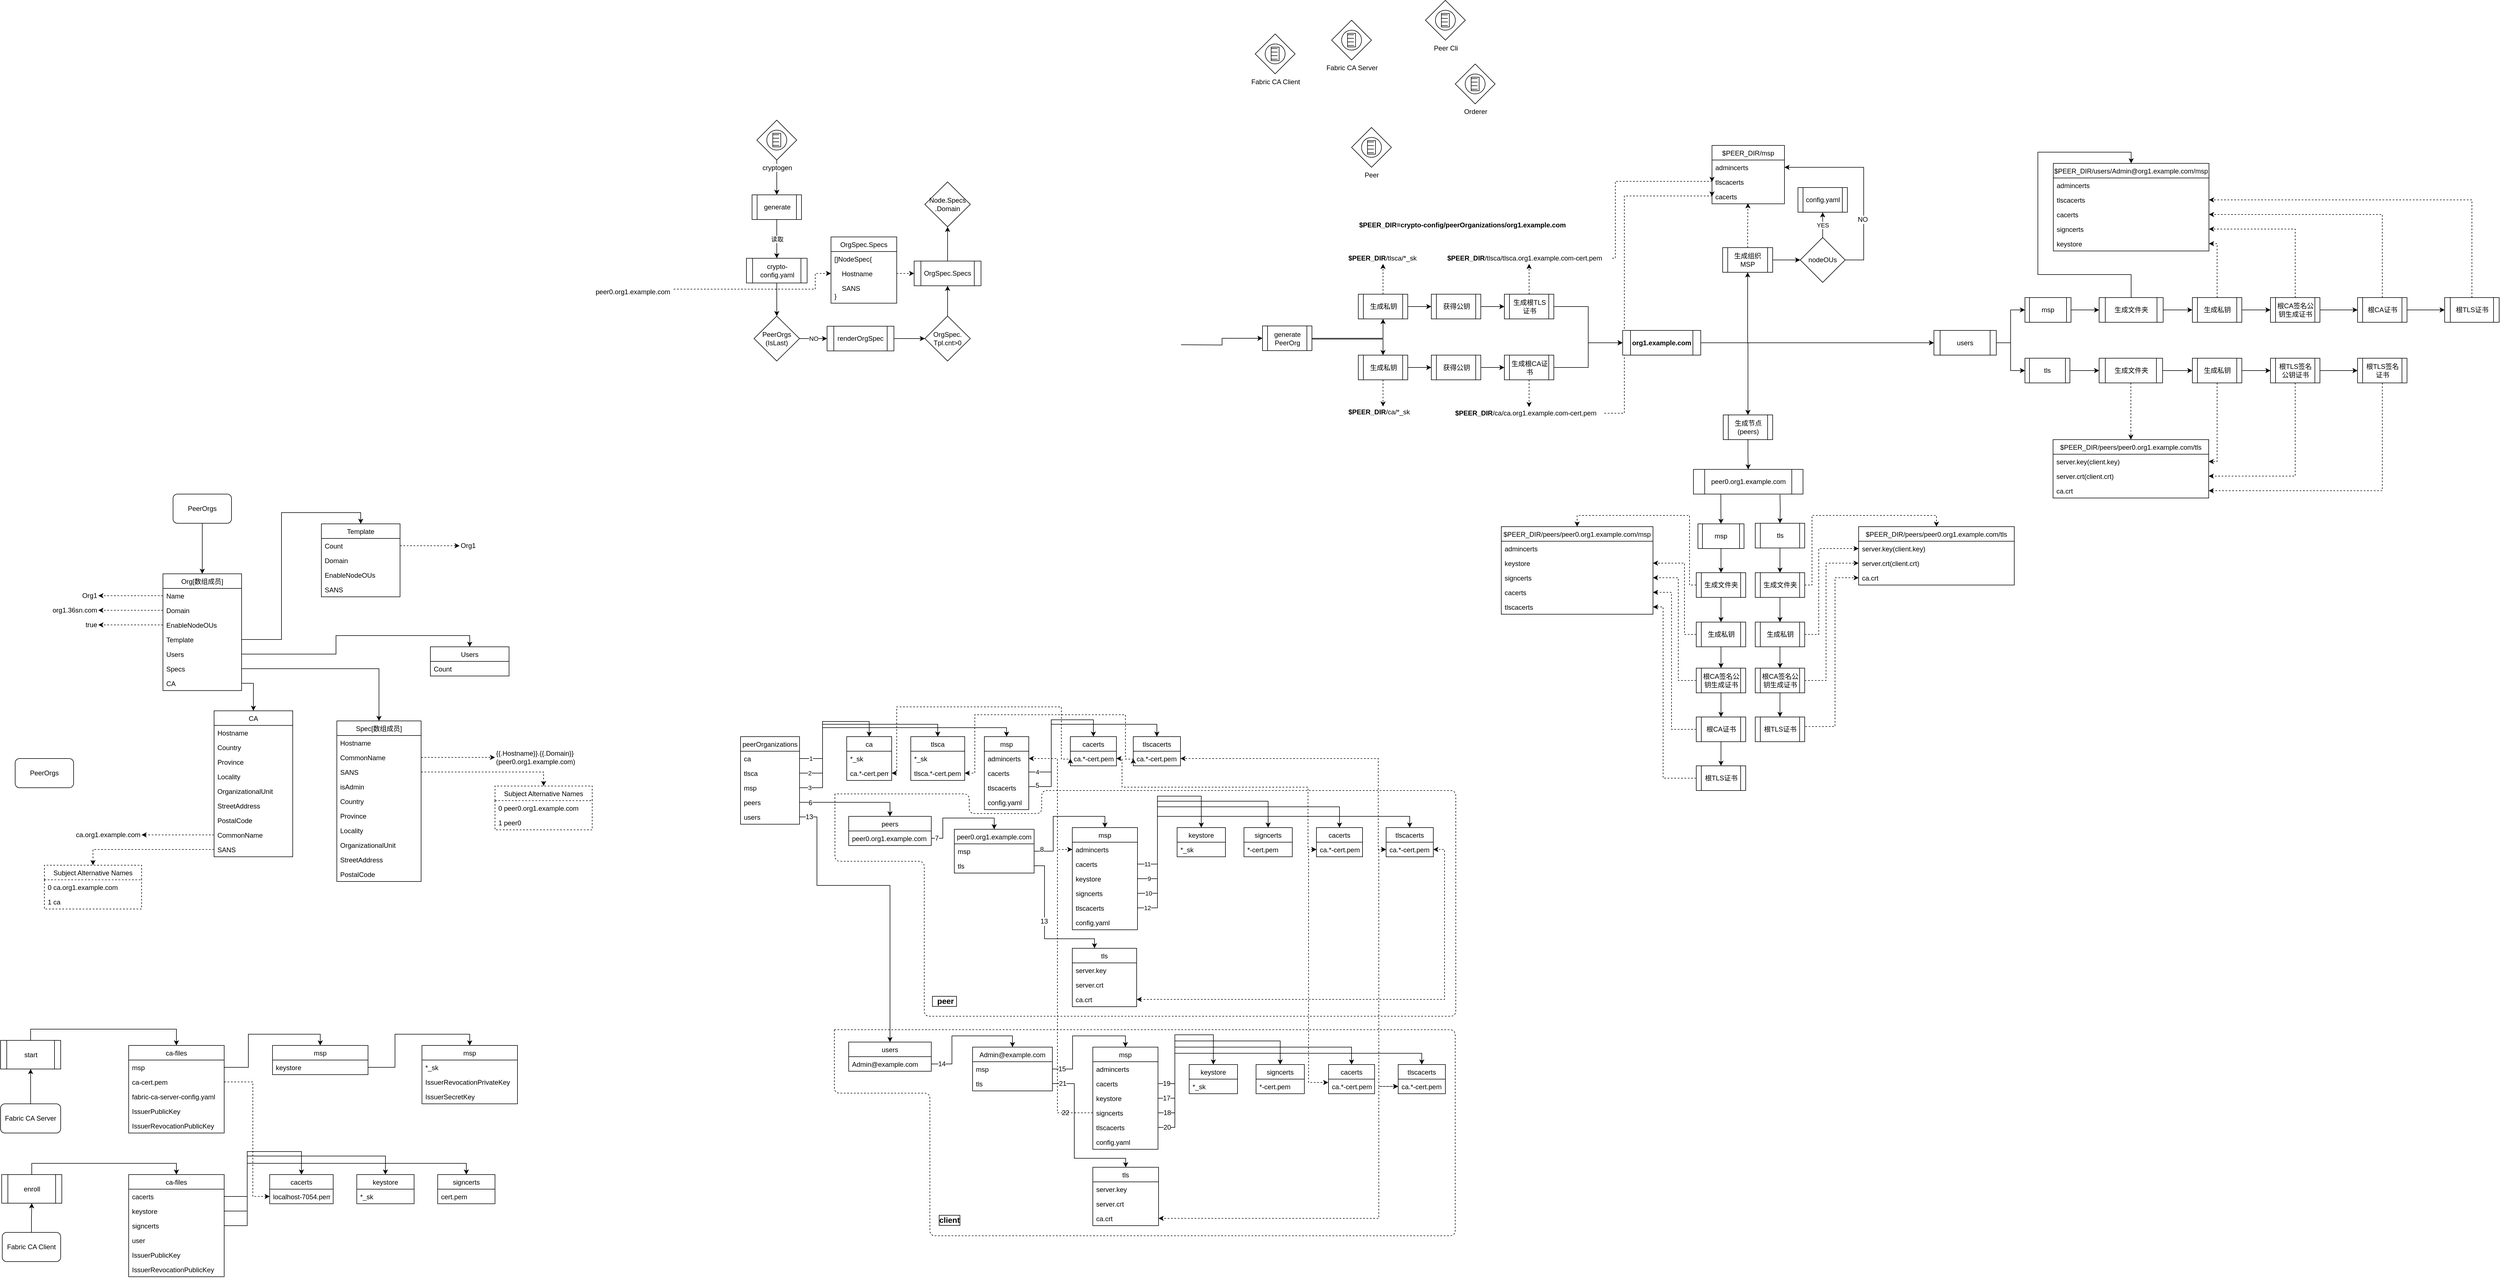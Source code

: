 <mxfile version="12.4.3" type="github" pages="1">
  <diagram id="f92AYcMgAs4UJ2Xm7mpZ" name="第 1 页">
    <mxGraphModel dx="3822" dy="794" grid="0" gridSize="10" guides="1" tooltips="1" connect="1" arrows="1" fold="1" page="0" pageScale="1" pageWidth="827" pageHeight="1169" math="0" shadow="0">
      <root>
        <mxCell id="0"/>
        <mxCell id="1" parent="0"/>
        <mxCell id="DQnRa8WI4qb7TQZ2dNu7-1" value="Fabric CA Server" style="shape=mxgraph.bpmn.shape;html=1;verticalLabelPosition=bottom;labelBackgroundColor=#ffffff;verticalAlign=top;align=center;perimeter=rhombusPerimeter;background=gateway;outlineConnect=0;outline=standard;symbol=conditional;" parent="1" vertex="1">
          <mxGeometry x="248" y="334" width="71" height="71" as="geometry"/>
        </mxCell>
        <mxCell id="DQnRa8WI4qb7TQZ2dNu7-2" value="Orderer" style="shape=mxgraph.bpmn.shape;html=1;verticalLabelPosition=bottom;labelBackgroundColor=#ffffff;verticalAlign=top;align=center;perimeter=rhombusPerimeter;background=gateway;outlineConnect=0;outline=standard;symbol=conditional;" parent="1" vertex="1">
          <mxGeometry x="468" y="412" width="71" height="71" as="geometry"/>
        </mxCell>
        <mxCell id="DQnRa8WI4qb7TQZ2dNu7-3" value="Peer&lt;br&gt;" style="shape=mxgraph.bpmn.shape;html=1;verticalLabelPosition=bottom;labelBackgroundColor=#ffffff;verticalAlign=top;align=center;perimeter=rhombusPerimeter;background=gateway;outlineConnect=0;outline=standard;symbol=conditional;" parent="1" vertex="1">
          <mxGeometry x="283.5" y="525" width="71" height="71" as="geometry"/>
        </mxCell>
        <mxCell id="DQnRa8WI4qb7TQZ2dNu7-4" value="Fabric CA Client&lt;br&gt;" style="shape=mxgraph.bpmn.shape;html=1;verticalLabelPosition=bottom;labelBackgroundColor=#ffffff;verticalAlign=top;align=center;perimeter=rhombusPerimeter;background=gateway;outlineConnect=0;outline=standard;symbol=conditional;" parent="1" vertex="1">
          <mxGeometry x="112" y="358.5" width="71" height="71" as="geometry"/>
        </mxCell>
        <mxCell id="DQnRa8WI4qb7TQZ2dNu7-5" value="Peer Cli" style="shape=mxgraph.bpmn.shape;html=1;verticalLabelPosition=bottom;labelBackgroundColor=#ffffff;verticalAlign=top;align=center;perimeter=rhombusPerimeter;background=gateway;outlineConnect=0;outline=standard;symbol=conditional;" parent="1" vertex="1">
          <mxGeometry x="415" y="298.5" width="71" height="71" as="geometry"/>
        </mxCell>
        <mxCell id="DQnRa8WI4qb7TQZ2dNu7-8" style="edgeStyle=orthogonalEdgeStyle;rounded=0;orthogonalLoop=1;jettySize=auto;html=1;exitX=0.994;exitY=0.534;exitDx=0;exitDy=0;exitPerimeter=0;" parent="1" source="2XtKdSQXf2IN935TtIKF-2" target="DQnRa8WI4qb7TQZ2dNu7-7" edge="1">
          <mxGeometry relative="1" as="geometry">
            <mxPoint x="-257.5" y="902" as="sourcePoint"/>
          </mxGeometry>
        </mxCell>
        <mxCell id="DQnRa8WI4qb7TQZ2dNu7-23" style="edgeStyle=orthogonalEdgeStyle;rounded=0;orthogonalLoop=1;jettySize=auto;html=1;exitX=1;exitY=0.5;exitDx=0;exitDy=0;" parent="1" source="2XtKdSQXf2IN935TtIKF-2" target="DQnRa8WI4qb7TQZ2dNu7-17" edge="1">
          <mxGeometry relative="1" as="geometry">
            <mxPoint x="-257.5" y="902" as="sourcePoint"/>
          </mxGeometry>
        </mxCell>
        <mxCell id="DQnRa8WI4qb7TQZ2dNu7-12" style="edgeStyle=orthogonalEdgeStyle;rounded=0;orthogonalLoop=1;jettySize=auto;html=1;exitX=1;exitY=0.5;exitDx=0;exitDy=0;" parent="1" source="DQnRa8WI4qb7TQZ2dNu7-7" target="DQnRa8WI4qb7TQZ2dNu7-10" edge="1">
          <mxGeometry relative="1" as="geometry"/>
        </mxCell>
        <mxCell id="srVyFLseQtnS1a-vOkP9-20" style="edgeStyle=orthogonalEdgeStyle;rounded=0;orthogonalLoop=1;jettySize=auto;html=1;exitX=0.5;exitY=1;exitDx=0;exitDy=0;dashed=1;" parent="1" source="DQnRa8WI4qb7TQZ2dNu7-7" target="srVyFLseQtnS1a-vOkP9-19" edge="1">
          <mxGeometry relative="1" as="geometry"/>
        </mxCell>
        <mxCell id="DQnRa8WI4qb7TQZ2dNu7-7" value="生成私钥" style="shape=process;whiteSpace=wrap;html=1;backgroundOutline=1;" parent="1" vertex="1">
          <mxGeometry x="295.5" y="930.5" width="88" height="44" as="geometry"/>
        </mxCell>
        <mxCell id="DQnRa8WI4qb7TQZ2dNu7-13" style="edgeStyle=orthogonalEdgeStyle;rounded=0;orthogonalLoop=1;jettySize=auto;html=1;exitX=1;exitY=0.5;exitDx=0;exitDy=0;" parent="1" source="DQnRa8WI4qb7TQZ2dNu7-10" target="DQnRa8WI4qb7TQZ2dNu7-11" edge="1">
          <mxGeometry relative="1" as="geometry"/>
        </mxCell>
        <mxCell id="DQnRa8WI4qb7TQZ2dNu7-10" value="获得公钥" style="shape=process;whiteSpace=wrap;html=1;backgroundOutline=1;" parent="1" vertex="1">
          <mxGeometry x="425.5" y="930.5" width="88" height="44" as="geometry"/>
        </mxCell>
        <mxCell id="DQnRa8WI4qb7TQZ2dNu7-25" style="edgeStyle=orthogonalEdgeStyle;rounded=0;orthogonalLoop=1;jettySize=auto;html=1;exitX=0.5;exitY=1;exitDx=0;exitDy=0;dashed=1;" parent="1" source="DQnRa8WI4qb7TQZ2dNu7-11" edge="1">
          <mxGeometry relative="1" as="geometry">
            <mxPoint x="599.5" y="1023" as="targetPoint"/>
            <Array as="points">
              <mxPoint x="599.5" y="988"/>
              <mxPoint x="599.5" y="988"/>
            </Array>
          </mxGeometry>
        </mxCell>
        <mxCell id="qneZy2PGsBvUZtlkYIMO-43" style="edgeStyle=orthogonalEdgeStyle;rounded=0;orthogonalLoop=1;jettySize=auto;html=1;exitX=1;exitY=0.5;exitDx=0;exitDy=0;entryX=0;entryY=0.5;entryDx=0;entryDy=0;" edge="1" parent="1" source="DQnRa8WI4qb7TQZ2dNu7-11" target="qneZy2PGsBvUZtlkYIMO-77">
          <mxGeometry relative="1" as="geometry"/>
        </mxCell>
        <mxCell id="DQnRa8WI4qb7TQZ2dNu7-11" value="生成根CA证书" style="shape=process;whiteSpace=wrap;html=1;backgroundOutline=1;" parent="1" vertex="1">
          <mxGeometry x="555.5" y="930.5" width="88" height="44" as="geometry"/>
        </mxCell>
        <mxCell id="DQnRa8WI4qb7TQZ2dNu7-16" style="edgeStyle=orthogonalEdgeStyle;rounded=0;orthogonalLoop=1;jettySize=auto;html=1;exitX=1;exitY=0.5;exitDx=0;exitDy=0;" parent="1" source="DQnRa8WI4qb7TQZ2dNu7-17" target="DQnRa8WI4qb7TQZ2dNu7-19" edge="1">
          <mxGeometry relative="1" as="geometry"/>
        </mxCell>
        <mxCell id="srVyFLseQtnS1a-vOkP9-18" style="edgeStyle=orthogonalEdgeStyle;rounded=0;orthogonalLoop=1;jettySize=auto;html=1;exitX=0.5;exitY=0;exitDx=0;exitDy=0;dashed=1;" parent="1" source="DQnRa8WI4qb7TQZ2dNu7-17" target="srVyFLseQtnS1a-vOkP9-17" edge="1">
          <mxGeometry relative="1" as="geometry"/>
        </mxCell>
        <mxCell id="DQnRa8WI4qb7TQZ2dNu7-17" value="生成私钥" style="shape=process;whiteSpace=wrap;html=1;backgroundOutline=1;" parent="1" vertex="1">
          <mxGeometry x="295.5" y="822" width="88" height="44" as="geometry"/>
        </mxCell>
        <mxCell id="DQnRa8WI4qb7TQZ2dNu7-18" style="edgeStyle=orthogonalEdgeStyle;rounded=0;orthogonalLoop=1;jettySize=auto;html=1;exitX=1;exitY=0.5;exitDx=0;exitDy=0;" parent="1" source="DQnRa8WI4qb7TQZ2dNu7-19" target="DQnRa8WI4qb7TQZ2dNu7-21" edge="1">
          <mxGeometry relative="1" as="geometry"/>
        </mxCell>
        <mxCell id="DQnRa8WI4qb7TQZ2dNu7-19" value="获得公钥" style="shape=process;whiteSpace=wrap;html=1;backgroundOutline=1;" parent="1" vertex="1">
          <mxGeometry x="425.5" y="822" width="88" height="44" as="geometry"/>
        </mxCell>
        <mxCell id="DQnRa8WI4qb7TQZ2dNu7-27" style="edgeStyle=orthogonalEdgeStyle;rounded=0;orthogonalLoop=1;jettySize=auto;html=1;exitX=0.5;exitY=0;exitDx=0;exitDy=0;dashed=1;" parent="1" source="DQnRa8WI4qb7TQZ2dNu7-21" target="DQnRa8WI4qb7TQZ2dNu7-26" edge="1">
          <mxGeometry relative="1" as="geometry"/>
        </mxCell>
        <mxCell id="qneZy2PGsBvUZtlkYIMO-42" style="edgeStyle=orthogonalEdgeStyle;rounded=0;orthogonalLoop=1;jettySize=auto;html=1;exitX=1;exitY=0.5;exitDx=0;exitDy=0;entryX=0;entryY=0.5;entryDx=0;entryDy=0;" edge="1" parent="1" source="DQnRa8WI4qb7TQZ2dNu7-21" target="qneZy2PGsBvUZtlkYIMO-77">
          <mxGeometry relative="1" as="geometry"/>
        </mxCell>
        <mxCell id="DQnRa8WI4qb7TQZ2dNu7-21" value="生成根TLS证书" style="shape=process;whiteSpace=wrap;html=1;backgroundOutline=1;" parent="1" vertex="1">
          <mxGeometry x="555.5" y="822" width="88" height="44" as="geometry"/>
        </mxCell>
        <mxCell id="qneZy2PGsBvUZtlkYIMO-75" style="edgeStyle=orthogonalEdgeStyle;rounded=0;orthogonalLoop=1;jettySize=auto;html=1;exitX=1;exitY=0.5;exitDx=0;exitDy=0;entryX=0;entryY=0.5;entryDx=0;entryDy=0;dashed=1;" edge="1" parent="1" source="DQnRa8WI4qb7TQZ2dNu7-24" target="iKKrUd_esFu9r2qwNutK-7">
          <mxGeometry relative="1" as="geometry">
            <Array as="points">
              <mxPoint x="769" y="1034"/>
              <mxPoint x="769" y="647"/>
            </Array>
          </mxGeometry>
        </mxCell>
        <mxCell id="DQnRa8WI4qb7TQZ2dNu7-24" value="&lt;span style=&quot;font-weight: 700 ; text-align: center&quot;&gt;$PEER_DIR&lt;/span&gt;/ca/ca.&lt;span style=&quot;text-align: center&quot;&gt;org1.example.com-cert.pem&lt;/span&gt;" style="text;html=1;strokeColor=none;fillColor=none;align=left;verticalAlign=middle;whiteSpace=wrap;rounded=0;" parent="1" vertex="1">
          <mxGeometry x="465.5" y="1024" width="268" height="20" as="geometry"/>
        </mxCell>
        <mxCell id="qneZy2PGsBvUZtlkYIMO-73" style="edgeStyle=orthogonalEdgeStyle;rounded=0;orthogonalLoop=1;jettySize=auto;html=1;exitX=1;exitY=0.5;exitDx=0;exitDy=0;entryX=0;entryY=0.5;entryDx=0;entryDy=0;dashed=1;" edge="1" parent="1" source="DQnRa8WI4qb7TQZ2dNu7-26" target="iKKrUd_esFu9r2qwNutK-8">
          <mxGeometry relative="1" as="geometry">
            <Array as="points">
              <mxPoint x="753" y="758"/>
              <mxPoint x="753" y="621"/>
            </Array>
          </mxGeometry>
        </mxCell>
        <mxCell id="DQnRa8WI4qb7TQZ2dNu7-26" value="&lt;span style=&quot;font-weight: 700 ; text-align: center&quot;&gt;$PEER_DIR&lt;/span&gt;/tlsca/tlsca.&lt;span style=&quot;text-align: center&quot;&gt;org1.example.com-cert.pem&lt;/span&gt;" style="text;html=1;strokeColor=none;fillColor=none;align=left;verticalAlign=middle;whiteSpace=wrap;rounded=0;" parent="1" vertex="1">
          <mxGeometry x="451.5" y="748" width="296" height="20" as="geometry"/>
        </mxCell>
        <mxCell id="qneZy2PGsBvUZtlkYIMO-74" style="edgeStyle=orthogonalEdgeStyle;rounded=0;orthogonalLoop=1;jettySize=auto;html=1;exitX=0.5;exitY=0;exitDx=0;exitDy=0;entryX=0.496;entryY=0.962;entryDx=0;entryDy=0;entryPerimeter=0;dashed=1;" edge="1" parent="1" source="iKKrUd_esFu9r2qwNutK-1" target="iKKrUd_esFu9r2qwNutK-7">
          <mxGeometry relative="1" as="geometry"/>
        </mxCell>
        <mxCell id="qneZy2PGsBvUZtlkYIMO-80" style="edgeStyle=orthogonalEdgeStyle;rounded=0;orthogonalLoop=1;jettySize=auto;html=1;exitX=1;exitY=0.5;exitDx=0;exitDy=0;entryX=0;entryY=0.5;entryDx=0;entryDy=0;" edge="1" parent="1" source="iKKrUd_esFu9r2qwNutK-1" target="iKKrUd_esFu9r2qwNutK-41">
          <mxGeometry relative="1" as="geometry"/>
        </mxCell>
        <mxCell id="iKKrUd_esFu9r2qwNutK-1" value="生成组织MSP" style="shape=process;whiteSpace=wrap;html=1;backgroundOutline=1;" parent="1" vertex="1">
          <mxGeometry x="944" y="739" width="89" height="44" as="geometry"/>
        </mxCell>
        <mxCell id="iKKrUd_esFu9r2qwNutK-5" value="$PEER_DIR/msp" style="swimlane;fontStyle=0;childLayout=stackLayout;horizontal=1;startSize=26;fillColor=none;horizontalStack=0;resizeParent=1;resizeParentMax=0;resizeLast=0;collapsible=1;marginBottom=0;" parent="1" vertex="1">
          <mxGeometry x="925" y="557" width="129" height="104" as="geometry"/>
        </mxCell>
        <mxCell id="iKKrUd_esFu9r2qwNutK-6" value="admincerts" style="text;strokeColor=none;fillColor=none;align=left;verticalAlign=top;spacingLeft=4;spacingRight=4;overflow=hidden;rotatable=0;points=[[0,0.5],[1,0.5]];portConstraint=eastwest;" parent="iKKrUd_esFu9r2qwNutK-5" vertex="1">
          <mxGeometry y="26" width="129" height="26" as="geometry"/>
        </mxCell>
        <mxCell id="iKKrUd_esFu9r2qwNutK-8" value="tlscacerts" style="text;strokeColor=none;fillColor=none;align=left;verticalAlign=top;spacingLeft=4;spacingRight=4;overflow=hidden;rotatable=0;points=[[0,0.5],[1,0.5]];portConstraint=eastwest;" parent="iKKrUd_esFu9r2qwNutK-5" vertex="1">
          <mxGeometry y="52" width="129" height="26" as="geometry"/>
        </mxCell>
        <mxCell id="iKKrUd_esFu9r2qwNutK-7" value="cacerts" style="text;strokeColor=none;fillColor=none;align=left;verticalAlign=top;spacingLeft=4;spacingRight=4;overflow=hidden;rotatable=0;points=[[0,0.5],[1,0.5]];portConstraint=eastwest;" parent="iKKrUd_esFu9r2qwNutK-5" vertex="1">
          <mxGeometry y="78" width="129" height="26" as="geometry"/>
        </mxCell>
        <mxCell id="iKKrUd_esFu9r2qwNutK-12" value="$PEER_DIR=&lt;span style=&quot;text-align: left&quot;&gt;crypto-config/peerOrganizations/org1.example.com&lt;/span&gt;" style="text;html=1;strokeColor=none;fillColor=none;align=center;verticalAlign=middle;whiteSpace=wrap;rounded=0;fontStyle=1" parent="1" vertex="1">
          <mxGeometry x="289.5" y="689" width="382" height="20" as="geometry"/>
        </mxCell>
        <mxCell id="qneZy2PGsBvUZtlkYIMO-79" value="YES" style="edgeStyle=orthogonalEdgeStyle;rounded=0;orthogonalLoop=1;jettySize=auto;html=1;exitX=0.5;exitY=0;exitDx=0;exitDy=0;entryX=0.5;entryY=1;entryDx=0;entryDy=0;" edge="1" parent="1" source="iKKrUd_esFu9r2qwNutK-41" target="iKKrUd_esFu9r2qwNutK-42">
          <mxGeometry relative="1" as="geometry"/>
        </mxCell>
        <mxCell id="qneZy2PGsBvUZtlkYIMO-81" style="edgeStyle=orthogonalEdgeStyle;rounded=0;orthogonalLoop=1;jettySize=auto;html=1;exitX=1;exitY=0.5;exitDx=0;exitDy=0;entryX=1;entryY=0.5;entryDx=0;entryDy=0;" edge="1" parent="1" source="iKKrUd_esFu9r2qwNutK-41" target="iKKrUd_esFu9r2qwNutK-6">
          <mxGeometry relative="1" as="geometry">
            <Array as="points">
              <mxPoint x="1195" y="761"/>
              <mxPoint x="1195" y="596"/>
            </Array>
          </mxGeometry>
        </mxCell>
        <mxCell id="qneZy2PGsBvUZtlkYIMO-82" value="NO" style="text;html=1;align=center;verticalAlign=middle;resizable=0;points=[];;labelBackgroundColor=#ffffff;" vertex="1" connectable="0" parent="qneZy2PGsBvUZtlkYIMO-81">
          <mxGeometry x="-0.381" y="2" relative="1" as="geometry">
            <mxPoint as="offset"/>
          </mxGeometry>
        </mxCell>
        <mxCell id="iKKrUd_esFu9r2qwNutK-41" value="nodeOUs" style="rhombus;whiteSpace=wrap;html=1;" parent="1" vertex="1">
          <mxGeometry x="1082" y="721" width="80" height="80" as="geometry"/>
        </mxCell>
        <mxCell id="iKKrUd_esFu9r2qwNutK-42" value="config.yaml" style="shape=process;whiteSpace=wrap;html=1;backgroundOutline=1;" parent="1" vertex="1">
          <mxGeometry x="1078" y="632" width="88" height="44" as="geometry"/>
        </mxCell>
        <mxCell id="iKKrUd_esFu9r2qwNutK-48" style="edgeStyle=orthogonalEdgeStyle;rounded=0;orthogonalLoop=1;jettySize=auto;html=1;exitX=0.5;exitY=1;exitDx=0;exitDy=0;" parent="1" source="iKKrUd_esFu9r2qwNutK-44" target="iKKrUd_esFu9r2qwNutK-47" edge="1">
          <mxGeometry relative="1" as="geometry"/>
        </mxCell>
        <mxCell id="iKKrUd_esFu9r2qwNutK-44" value="生成节点(peers)" style="shape=process;whiteSpace=wrap;html=1;backgroundOutline=1;" parent="1" vertex="1">
          <mxGeometry x="945" y="1037" width="88" height="44" as="geometry"/>
        </mxCell>
        <mxCell id="iKKrUd_esFu9r2qwNutK-51" style="edgeStyle=orthogonalEdgeStyle;rounded=0;orthogonalLoop=1;jettySize=auto;html=1;exitX=0.25;exitY=1;exitDx=0;exitDy=0;" parent="1" source="iKKrUd_esFu9r2qwNutK-47" target="iKKrUd_esFu9r2qwNutK-49" edge="1">
          <mxGeometry relative="1" as="geometry"/>
        </mxCell>
        <mxCell id="iKKrUd_esFu9r2qwNutK-52" style="edgeStyle=orthogonalEdgeStyle;rounded=0;orthogonalLoop=1;jettySize=auto;html=1;" parent="1" target="iKKrUd_esFu9r2qwNutK-50" edge="1">
          <mxGeometry relative="1" as="geometry">
            <mxPoint x="1046" y="1179" as="sourcePoint"/>
          </mxGeometry>
        </mxCell>
        <mxCell id="iKKrUd_esFu9r2qwNutK-47" value="peer0.org1.example.com" style="shape=process;whiteSpace=wrap;html=1;backgroundOutline=1;" parent="1" vertex="1">
          <mxGeometry x="892" y="1134" width="195" height="44" as="geometry"/>
        </mxCell>
        <mxCell id="qneZy2PGsBvUZtlkYIMO-85" style="edgeStyle=orthogonalEdgeStyle;rounded=0;orthogonalLoop=1;jettySize=auto;html=1;exitX=0.5;exitY=1;exitDx=0;exitDy=0;" edge="1" parent="1" source="iKKrUd_esFu9r2qwNutK-49" target="iKKrUd_esFu9r2qwNutK-53">
          <mxGeometry relative="1" as="geometry"/>
        </mxCell>
        <mxCell id="iKKrUd_esFu9r2qwNutK-49" value="msp" style="shape=process;whiteSpace=wrap;html=1;backgroundOutline=1;" parent="1" vertex="1">
          <mxGeometry x="900" y="1231" width="82" height="44" as="geometry"/>
        </mxCell>
        <mxCell id="iKKrUd_esFu9r2qwNutK-82" style="edgeStyle=orthogonalEdgeStyle;rounded=0;orthogonalLoop=1;jettySize=auto;html=1;exitX=0.5;exitY=1;exitDx=0;exitDy=0;" parent="1" source="iKKrUd_esFu9r2qwNutK-50" target="iKKrUd_esFu9r2qwNutK-81" edge="1">
          <mxGeometry relative="1" as="geometry"/>
        </mxCell>
        <mxCell id="iKKrUd_esFu9r2qwNutK-50" value="tls" style="shape=process;whiteSpace=wrap;html=1;backgroundOutline=1;" parent="1" vertex="1">
          <mxGeometry x="1002" y="1230" width="88" height="44" as="geometry"/>
        </mxCell>
        <mxCell id="qneZy2PGsBvUZtlkYIMO-86" style="edgeStyle=orthogonalEdgeStyle;rounded=0;orthogonalLoop=1;jettySize=auto;html=1;exitX=0;exitY=0.5;exitDx=0;exitDy=0;entryX=0.5;entryY=0;entryDx=0;entryDy=0;dashed=1;" edge="1" parent="1" source="iKKrUd_esFu9r2qwNutK-53" target="iKKrUd_esFu9r2qwNutK-56">
          <mxGeometry relative="1" as="geometry">
            <Array as="points">
              <mxPoint x="885" y="1340"/>
              <mxPoint x="885" y="1216"/>
              <mxPoint x="685" y="1216"/>
            </Array>
          </mxGeometry>
        </mxCell>
        <mxCell id="qneZy2PGsBvUZtlkYIMO-87" style="edgeStyle=orthogonalEdgeStyle;rounded=0;orthogonalLoop=1;jettySize=auto;html=1;exitX=0.5;exitY=1;exitDx=0;exitDy=0;" edge="1" parent="1" source="iKKrUd_esFu9r2qwNutK-53" target="iKKrUd_esFu9r2qwNutK-63">
          <mxGeometry relative="1" as="geometry"/>
        </mxCell>
        <mxCell id="iKKrUd_esFu9r2qwNutK-53" value="生成文件夹" style="shape=process;whiteSpace=wrap;html=1;backgroundOutline=1;" parent="1" vertex="1">
          <mxGeometry x="897" y="1318" width="88" height="44" as="geometry"/>
        </mxCell>
        <mxCell id="iKKrUd_esFu9r2qwNutK-56" value="$PEER_DIR/peers/peer0.org1.example.com/msp" style="swimlane;fontStyle=0;childLayout=stackLayout;horizontal=1;startSize=26;fillColor=none;horizontalStack=0;resizeParent=1;resizeParentMax=0;resizeLast=0;collapsible=1;marginBottom=0;" parent="1" vertex="1">
          <mxGeometry x="550" y="1236" width="270" height="156" as="geometry"/>
        </mxCell>
        <mxCell id="iKKrUd_esFu9r2qwNutK-57" value="admincerts" style="text;strokeColor=none;fillColor=none;align=left;verticalAlign=top;spacingLeft=4;spacingRight=4;overflow=hidden;rotatable=0;points=[[0,0.5],[1,0.5]];portConstraint=eastwest;" parent="iKKrUd_esFu9r2qwNutK-56" vertex="1">
          <mxGeometry y="26" width="270" height="26" as="geometry"/>
        </mxCell>
        <mxCell id="iKKrUd_esFu9r2qwNutK-61" value="keystore" style="text;strokeColor=none;fillColor=none;align=left;verticalAlign=top;spacingLeft=4;spacingRight=4;overflow=hidden;rotatable=0;points=[[0,0.5],[1,0.5]];portConstraint=eastwest;" parent="iKKrUd_esFu9r2qwNutK-56" vertex="1">
          <mxGeometry y="52" width="270" height="26" as="geometry"/>
        </mxCell>
        <mxCell id="iKKrUd_esFu9r2qwNutK-62" value="signcerts" style="text;strokeColor=none;fillColor=none;align=left;verticalAlign=top;spacingLeft=4;spacingRight=4;overflow=hidden;rotatable=0;points=[[0,0.5],[1,0.5]];portConstraint=eastwest;" parent="iKKrUd_esFu9r2qwNutK-56" vertex="1">
          <mxGeometry y="78" width="270" height="26" as="geometry"/>
        </mxCell>
        <mxCell id="iKKrUd_esFu9r2qwNutK-58" value="cacerts" style="text;strokeColor=none;fillColor=none;align=left;verticalAlign=top;spacingLeft=4;spacingRight=4;overflow=hidden;rotatable=0;points=[[0,0.5],[1,0.5]];portConstraint=eastwest;" parent="iKKrUd_esFu9r2qwNutK-56" vertex="1">
          <mxGeometry y="104" width="270" height="26" as="geometry"/>
        </mxCell>
        <mxCell id="iKKrUd_esFu9r2qwNutK-59" value="tlscacerts" style="text;strokeColor=none;fillColor=none;align=left;verticalAlign=top;spacingLeft=4;spacingRight=4;overflow=hidden;rotatable=0;points=[[0,0.5],[1,0.5]];portConstraint=eastwest;" parent="iKKrUd_esFu9r2qwNutK-56" vertex="1">
          <mxGeometry y="130" width="270" height="26" as="geometry"/>
        </mxCell>
        <mxCell id="qneZy2PGsBvUZtlkYIMO-88" style="edgeStyle=orthogonalEdgeStyle;rounded=0;orthogonalLoop=1;jettySize=auto;html=1;exitX=0.5;exitY=1;exitDx=0;exitDy=0;" edge="1" parent="1" source="iKKrUd_esFu9r2qwNutK-63" target="iKKrUd_esFu9r2qwNutK-68">
          <mxGeometry relative="1" as="geometry"/>
        </mxCell>
        <mxCell id="qneZy2PGsBvUZtlkYIMO-90" style="edgeStyle=orthogonalEdgeStyle;rounded=0;orthogonalLoop=1;jettySize=auto;html=1;exitX=0;exitY=0.5;exitDx=0;exitDy=0;entryX=1;entryY=0.5;entryDx=0;entryDy=0;dashed=1;" edge="1" parent="1" source="iKKrUd_esFu9r2qwNutK-63" target="iKKrUd_esFu9r2qwNutK-61">
          <mxGeometry relative="1" as="geometry">
            <Array as="points">
              <mxPoint x="876" y="1428"/>
              <mxPoint x="876" y="1301"/>
            </Array>
          </mxGeometry>
        </mxCell>
        <mxCell id="iKKrUd_esFu9r2qwNutK-63" value="生成私钥" style="shape=process;whiteSpace=wrap;html=1;backgroundOutline=1;" parent="1" vertex="1">
          <mxGeometry x="897" y="1406" width="88" height="44" as="geometry"/>
        </mxCell>
        <mxCell id="qneZy2PGsBvUZtlkYIMO-89" style="edgeStyle=orthogonalEdgeStyle;rounded=0;orthogonalLoop=1;jettySize=auto;html=1;exitX=0;exitY=0.5;exitDx=0;exitDy=0;entryX=1;entryY=0.5;entryDx=0;entryDy=0;dashed=1;" edge="1" parent="1" source="iKKrUd_esFu9r2qwNutK-68" target="iKKrUd_esFu9r2qwNutK-62">
          <mxGeometry relative="1" as="geometry">
            <Array as="points">
              <mxPoint x="865" y="1510"/>
              <mxPoint x="865" y="1327"/>
            </Array>
          </mxGeometry>
        </mxCell>
        <mxCell id="qneZy2PGsBvUZtlkYIMO-93" style="edgeStyle=orthogonalEdgeStyle;rounded=0;orthogonalLoop=1;jettySize=auto;html=1;exitX=0.5;exitY=1;exitDx=0;exitDy=0;" edge="1" parent="1" source="iKKrUd_esFu9r2qwNutK-68" target="iKKrUd_esFu9r2qwNutK-97">
          <mxGeometry relative="1" as="geometry"/>
        </mxCell>
        <mxCell id="iKKrUd_esFu9r2qwNutK-68" value="根CA签名公钥生成证书" style="shape=process;whiteSpace=wrap;html=1;backgroundOutline=1;" parent="1" vertex="1">
          <mxGeometry x="897" y="1488" width="88" height="44" as="geometry"/>
        </mxCell>
        <mxCell id="iKKrUd_esFu9r2qwNutK-75" value="$PEER_DIR/peers/peer0.org1.example.com/tls" style="swimlane;fontStyle=0;childLayout=stackLayout;horizontal=1;startSize=26;fillColor=none;horizontalStack=0;resizeParent=1;resizeParentMax=0;resizeLast=0;collapsible=1;marginBottom=0;" parent="1" vertex="1">
          <mxGeometry x="1186" y="1236" width="277" height="104" as="geometry"/>
        </mxCell>
        <mxCell id="iKKrUd_esFu9r2qwNutK-78" value="server.key(client.key)" style="text;strokeColor=none;fillColor=none;align=left;verticalAlign=top;spacingLeft=4;spacingRight=4;overflow=hidden;rotatable=0;points=[[0,0.5],[1,0.5]];portConstraint=eastwest;" parent="iKKrUd_esFu9r2qwNutK-75" vertex="1">
          <mxGeometry y="26" width="277" height="26" as="geometry"/>
        </mxCell>
        <mxCell id="iKKrUd_esFu9r2qwNutK-80" value="server.crt(client.crt)" style="text;strokeColor=none;fillColor=none;align=left;verticalAlign=top;spacingLeft=4;spacingRight=4;overflow=hidden;rotatable=0;points=[[0,0.5],[1,0.5]];portConstraint=eastwest;" parent="iKKrUd_esFu9r2qwNutK-75" vertex="1">
          <mxGeometry y="52" width="277" height="26" as="geometry"/>
        </mxCell>
        <mxCell id="iKKrUd_esFu9r2qwNutK-79" value="ca.crt" style="text;strokeColor=none;fillColor=none;align=left;verticalAlign=top;spacingLeft=4;spacingRight=4;overflow=hidden;rotatable=0;points=[[0,0.5],[1,0.5]];portConstraint=eastwest;" parent="iKKrUd_esFu9r2qwNutK-75" vertex="1">
          <mxGeometry y="78" width="277" height="26" as="geometry"/>
        </mxCell>
        <mxCell id="iKKrUd_esFu9r2qwNutK-83" style="edgeStyle=orthogonalEdgeStyle;rounded=0;orthogonalLoop=1;jettySize=auto;html=1;exitX=1;exitY=0.5;exitDx=0;exitDy=0;entryX=0.5;entryY=0;entryDx=0;entryDy=0;dashed=1;" parent="1" source="iKKrUd_esFu9r2qwNutK-81" target="iKKrUd_esFu9r2qwNutK-75" edge="1">
          <mxGeometry relative="1" as="geometry">
            <Array as="points">
              <mxPoint x="1103" y="1340"/>
              <mxPoint x="1103" y="1216"/>
              <mxPoint x="1325" y="1216"/>
            </Array>
          </mxGeometry>
        </mxCell>
        <mxCell id="iKKrUd_esFu9r2qwNutK-85" style="edgeStyle=orthogonalEdgeStyle;rounded=0;orthogonalLoop=1;jettySize=auto;html=1;exitX=0.5;exitY=1;exitDx=0;exitDy=0;" parent="1" source="iKKrUd_esFu9r2qwNutK-81" target="iKKrUd_esFu9r2qwNutK-84" edge="1">
          <mxGeometry relative="1" as="geometry"/>
        </mxCell>
        <mxCell id="iKKrUd_esFu9r2qwNutK-81" value="生成文件夹" style="shape=process;whiteSpace=wrap;html=1;backgroundOutline=1;" parent="1" vertex="1">
          <mxGeometry x="1002" y="1318" width="88" height="44" as="geometry"/>
        </mxCell>
        <mxCell id="iKKrUd_esFu9r2qwNutK-105" style="edgeStyle=orthogonalEdgeStyle;rounded=0;orthogonalLoop=1;jettySize=auto;html=1;exitX=0.5;exitY=1;exitDx=0;exitDy=0;entryX=0.5;entryY=0;entryDx=0;entryDy=0;" parent="1" source="iKKrUd_esFu9r2qwNutK-84" target="iKKrUd_esFu9r2qwNutK-104" edge="1">
          <mxGeometry relative="1" as="geometry"/>
        </mxCell>
        <mxCell id="qneZy2PGsBvUZtlkYIMO-98" style="edgeStyle=orthogonalEdgeStyle;rounded=0;orthogonalLoop=1;jettySize=auto;html=1;exitX=1;exitY=0.5;exitDx=0;exitDy=0;entryX=0;entryY=0.5;entryDx=0;entryDy=0;dashed=1;" edge="1" parent="1" source="iKKrUd_esFu9r2qwNutK-84" target="iKKrUd_esFu9r2qwNutK-78">
          <mxGeometry relative="1" as="geometry">
            <Array as="points">
              <mxPoint x="1115" y="1428"/>
              <mxPoint x="1115" y="1275"/>
            </Array>
          </mxGeometry>
        </mxCell>
        <mxCell id="iKKrUd_esFu9r2qwNutK-84" value="生成私钥" style="shape=process;whiteSpace=wrap;html=1;backgroundOutline=1;" parent="1" vertex="1">
          <mxGeometry x="1002" y="1406" width="88" height="44" as="geometry"/>
        </mxCell>
        <mxCell id="qneZy2PGsBvUZtlkYIMO-91" style="edgeStyle=orthogonalEdgeStyle;rounded=0;orthogonalLoop=1;jettySize=auto;html=1;exitX=0;exitY=0.5;exitDx=0;exitDy=0;entryX=1;entryY=0.5;entryDx=0;entryDy=0;dashed=1;" edge="1" parent="1" source="iKKrUd_esFu9r2qwNutK-97" target="iKKrUd_esFu9r2qwNutK-58">
          <mxGeometry relative="1" as="geometry">
            <Array as="points">
              <mxPoint x="853" y="1597"/>
              <mxPoint x="853" y="1353"/>
            </Array>
          </mxGeometry>
        </mxCell>
        <mxCell id="qneZy2PGsBvUZtlkYIMO-94" style="edgeStyle=orthogonalEdgeStyle;rounded=0;orthogonalLoop=1;jettySize=auto;html=1;exitX=0.5;exitY=1;exitDx=0;exitDy=0;" edge="1" parent="1" source="iKKrUd_esFu9r2qwNutK-97" target="iKKrUd_esFu9r2qwNutK-100">
          <mxGeometry relative="1" as="geometry"/>
        </mxCell>
        <mxCell id="iKKrUd_esFu9r2qwNutK-97" value="根CA证书" style="shape=process;whiteSpace=wrap;html=1;backgroundOutline=1;" parent="1" vertex="1">
          <mxGeometry x="897" y="1575" width="88" height="44" as="geometry"/>
        </mxCell>
        <mxCell id="qneZy2PGsBvUZtlkYIMO-92" style="edgeStyle=orthogonalEdgeStyle;rounded=0;orthogonalLoop=1;jettySize=auto;html=1;exitX=0;exitY=0.5;exitDx=0;exitDy=0;entryX=1;entryY=0.5;entryDx=0;entryDy=0;dashed=1;" edge="1" parent="1" source="iKKrUd_esFu9r2qwNutK-100" target="iKKrUd_esFu9r2qwNutK-59">
          <mxGeometry relative="1" as="geometry">
            <Array as="points">
              <mxPoint x="838" y="1684"/>
              <mxPoint x="838" y="1379"/>
            </Array>
          </mxGeometry>
        </mxCell>
        <mxCell id="iKKrUd_esFu9r2qwNutK-100" value="根TLS证书" style="shape=process;whiteSpace=wrap;html=1;backgroundOutline=1;" parent="1" vertex="1">
          <mxGeometry x="897" y="1662" width="88" height="44" as="geometry"/>
        </mxCell>
        <mxCell id="iKKrUd_esFu9r2qwNutK-106" style="edgeStyle=orthogonalEdgeStyle;rounded=0;orthogonalLoop=1;jettySize=auto;html=1;exitX=0.5;exitY=1;exitDx=0;exitDy=0;" parent="1" source="iKKrUd_esFu9r2qwNutK-104" target="qneZy2PGsBvUZtlkYIMO-97" edge="1">
          <mxGeometry relative="1" as="geometry">
            <mxPoint x="1210" y="1500" as="targetPoint"/>
          </mxGeometry>
        </mxCell>
        <mxCell id="qneZy2PGsBvUZtlkYIMO-99" style="edgeStyle=orthogonalEdgeStyle;rounded=0;orthogonalLoop=1;jettySize=auto;html=1;exitX=1;exitY=0.5;exitDx=0;exitDy=0;entryX=0;entryY=0.5;entryDx=0;entryDy=0;dashed=1;" edge="1" parent="1" source="iKKrUd_esFu9r2qwNutK-104" target="iKKrUd_esFu9r2qwNutK-80">
          <mxGeometry relative="1" as="geometry">
            <Array as="points">
              <mxPoint x="1128" y="1510"/>
              <mxPoint x="1128" y="1301"/>
            </Array>
          </mxGeometry>
        </mxCell>
        <mxCell id="iKKrUd_esFu9r2qwNutK-104" value="根CA签名公钥生成证书" style="shape=process;whiteSpace=wrap;html=1;backgroundOutline=1;" parent="1" vertex="1">
          <mxGeometry x="1002" y="1488" width="88" height="44" as="geometry"/>
        </mxCell>
        <mxCell id="2XtKdSQXf2IN935TtIKF-15" style="edgeStyle=orthogonalEdgeStyle;rounded=0;orthogonalLoop=1;jettySize=auto;html=1;exitX=0.5;exitY=1;exitDx=0;exitDy=0;entryX=0.5;entryY=0;entryDx=0;entryDy=0;" parent="1" source="2XtKdSQXf2IN935TtIKF-1" target="2XtKdSQXf2IN935TtIKF-3" edge="1">
          <mxGeometry relative="1" as="geometry"/>
        </mxCell>
        <mxCell id="2XtKdSQXf2IN935TtIKF-1" value="cryptogen" style="shape=mxgraph.bpmn.shape;html=1;verticalLabelPosition=bottom;labelBackgroundColor=#ffffff;verticalAlign=top;align=center;perimeter=rhombusPerimeter;background=gateway;outlineConnect=0;outline=standard;symbol=conditional;" parent="1" vertex="1">
          <mxGeometry x="-775" y="512" width="71" height="71" as="geometry"/>
        </mxCell>
        <mxCell id="2XtKdSQXf2IN935TtIKF-2" value="generate&lt;br&gt;PeerOrg" style="shape=process;whiteSpace=wrap;html=1;backgroundOutline=1;" parent="1" vertex="1">
          <mxGeometry x="125" y="878.5" width="88" height="44" as="geometry"/>
        </mxCell>
        <mxCell id="2XtKdSQXf2IN935TtIKF-5" value="读取" style="edgeStyle=orthogonalEdgeStyle;rounded=0;orthogonalLoop=1;jettySize=auto;html=1;exitX=0.5;exitY=1;exitDx=0;exitDy=0;" parent="1" source="2XtKdSQXf2IN935TtIKF-3" target="2XtKdSQXf2IN935TtIKF-4" edge="1">
          <mxGeometry relative="1" as="geometry"/>
        </mxCell>
        <mxCell id="2XtKdSQXf2IN935TtIKF-3" value="generate" style="shape=process;whiteSpace=wrap;html=1;backgroundOutline=1;" parent="1" vertex="1">
          <mxGeometry x="-783.5" y="645" width="88" height="44" as="geometry"/>
        </mxCell>
        <mxCell id="2XtKdSQXf2IN935TtIKF-14" style="edgeStyle=orthogonalEdgeStyle;rounded=0;orthogonalLoop=1;jettySize=auto;html=1;exitX=0.5;exitY=1;exitDx=0;exitDy=0;" parent="1" source="2XtKdSQXf2IN935TtIKF-4" target="2XtKdSQXf2IN935TtIKF-12" edge="1">
          <mxGeometry relative="1" as="geometry"/>
        </mxCell>
        <mxCell id="2XtKdSQXf2IN935TtIKF-4" value="crypto-config.yaml" style="shape=process;whiteSpace=wrap;html=1;backgroundOutline=1;" parent="1" vertex="1">
          <mxGeometry x="-793.5" y="758" width="108" height="44" as="geometry"/>
        </mxCell>
        <mxCell id="2XtKdSQXf2IN935TtIKF-10" style="edgeStyle=orthogonalEdgeStyle;rounded=0;orthogonalLoop=1;jettySize=auto;html=1;exitX=1;exitY=0.5;exitDx=0;exitDy=0;" parent="1" target="2XtKdSQXf2IN935TtIKF-2" edge="1">
          <mxGeometry relative="1" as="geometry">
            <mxPoint x="-20" y="912" as="sourcePoint"/>
          </mxGeometry>
        </mxCell>
        <mxCell id="2XtKdSQXf2IN935TtIKF-17" value="NO" style="edgeStyle=orthogonalEdgeStyle;rounded=0;orthogonalLoop=1;jettySize=auto;html=1;exitX=1;exitY=0.5;exitDx=0;exitDy=0;" parent="1" source="2XtKdSQXf2IN935TtIKF-12" target="2XtKdSQXf2IN935TtIKF-16" edge="1">
          <mxGeometry relative="1" as="geometry"/>
        </mxCell>
        <mxCell id="2XtKdSQXf2IN935TtIKF-12" value="&lt;span style=&quot;white-space: normal&quot;&gt;PeerOrgs&lt;br&gt;(IsLast)&lt;br&gt;&lt;/span&gt;" style="rhombus;whiteSpace=wrap;html=1;" parent="1" vertex="1">
          <mxGeometry x="-780" y="861" width="81" height="80" as="geometry"/>
        </mxCell>
        <mxCell id="2XtKdSQXf2IN935TtIKF-19" style="edgeStyle=orthogonalEdgeStyle;rounded=0;orthogonalLoop=1;jettySize=auto;html=1;exitX=1;exitY=0.5;exitDx=0;exitDy=0;entryX=0;entryY=0.5;entryDx=0;entryDy=0;" parent="1" source="2XtKdSQXf2IN935TtIKF-16" target="2XtKdSQXf2IN935TtIKF-18" edge="1">
          <mxGeometry relative="1" as="geometry"/>
        </mxCell>
        <mxCell id="2XtKdSQXf2IN935TtIKF-16" value="renderOrgSpec" style="shape=process;whiteSpace=wrap;html=1;backgroundOutline=1;" parent="1" vertex="1">
          <mxGeometry x="-650" y="879" width="119" height="44" as="geometry"/>
        </mxCell>
        <mxCell id="2XtKdSQXf2IN935TtIKF-21" style="edgeStyle=orthogonalEdgeStyle;rounded=0;orthogonalLoop=1;jettySize=auto;html=1;exitX=0.5;exitY=0;exitDx=0;exitDy=0;entryX=0.5;entryY=1;entryDx=0;entryDy=0;" parent="1" source="2XtKdSQXf2IN935TtIKF-18" target="2XtKdSQXf2IN935TtIKF-20" edge="1">
          <mxGeometry relative="1" as="geometry"/>
        </mxCell>
        <mxCell id="2XtKdSQXf2IN935TtIKF-18" value="OrgSpec.&lt;br&gt;&lt;span style=&quot;white-space: normal&quot;&gt;Tpl.cnt&amp;gt;0&lt;br&gt;&lt;/span&gt;" style="rhombus;whiteSpace=wrap;html=1;" parent="1" vertex="1">
          <mxGeometry x="-476" y="861" width="81" height="80" as="geometry"/>
        </mxCell>
        <mxCell id="27BY5Fsd5JtXDgowB295-3" style="edgeStyle=orthogonalEdgeStyle;rounded=0;orthogonalLoop=1;jettySize=auto;html=1;exitX=0.5;exitY=0;exitDx=0;exitDy=0;" parent="1" source="2XtKdSQXf2IN935TtIKF-20" target="27BY5Fsd5JtXDgowB295-2" edge="1">
          <mxGeometry relative="1" as="geometry"/>
        </mxCell>
        <mxCell id="2XtKdSQXf2IN935TtIKF-20" value="OrgSpec.Specs" style="shape=process;whiteSpace=wrap;html=1;backgroundOutline=1;" parent="1" vertex="1">
          <mxGeometry x="-495" y="763" width="119" height="44" as="geometry"/>
        </mxCell>
        <mxCell id="2XtKdSQXf2IN935TtIKF-22" value="OrgSpec.Specs" style="swimlane;fontStyle=0;childLayout=stackLayout;horizontal=1;startSize=26;fillColor=none;horizontalStack=0;resizeParent=1;resizeParentMax=0;resizeLast=0;collapsible=1;marginBottom=0;" parent="1" vertex="1">
          <mxGeometry x="-643" y="720" width="117" height="118" as="geometry"/>
        </mxCell>
        <mxCell id="2XtKdSQXf2IN935TtIKF-23" value="[]NodeSpec{" style="text;strokeColor=none;fillColor=none;align=left;verticalAlign=top;spacingLeft=4;spacingRight=4;overflow=hidden;rotatable=0;points=[[0,0.5],[1,0.5]];portConstraint=eastwest;" parent="2XtKdSQXf2IN935TtIKF-22" vertex="1">
          <mxGeometry y="26" width="117" height="26" as="geometry"/>
        </mxCell>
        <mxCell id="2XtKdSQXf2IN935TtIKF-24" value="    Hostname" style="text;strokeColor=none;fillColor=none;align=left;verticalAlign=top;spacingLeft=4;spacingRight=4;overflow=hidden;rotatable=0;points=[[0,0.5],[1,0.5]];portConstraint=eastwest;" parent="2XtKdSQXf2IN935TtIKF-22" vertex="1">
          <mxGeometry y="52" width="117" height="26" as="geometry"/>
        </mxCell>
        <mxCell id="2XtKdSQXf2IN935TtIKF-25" value="    SANS&#xa;}" style="text;strokeColor=none;fillColor=none;align=left;verticalAlign=top;spacingLeft=4;spacingRight=4;overflow=hidden;rotatable=0;points=[[0,0.5],[1,0.5]];portConstraint=eastwest;" parent="2XtKdSQXf2IN935TtIKF-22" vertex="1">
          <mxGeometry y="78" width="117" height="40" as="geometry"/>
        </mxCell>
        <mxCell id="2XtKdSQXf2IN935TtIKF-26" style="edgeStyle=orthogonalEdgeStyle;rounded=0;orthogonalLoop=1;jettySize=auto;html=1;exitX=1;exitY=0.5;exitDx=0;exitDy=0;entryX=0;entryY=0.5;entryDx=0;entryDy=0;dashed=1;" parent="1" source="2XtKdSQXf2IN935TtIKF-24" target="2XtKdSQXf2IN935TtIKF-20" edge="1">
          <mxGeometry relative="1" as="geometry"/>
        </mxCell>
        <mxCell id="2XtKdSQXf2IN935TtIKF-32" style="edgeStyle=orthogonalEdgeStyle;rounded=0;orthogonalLoop=1;jettySize=auto;html=1;exitX=1;exitY=0.25;exitDx=0;exitDy=0;dashed=1;" parent="1" source="2XtKdSQXf2IN935TtIKF-31" target="2XtKdSQXf2IN935TtIKF-24" edge="1">
          <mxGeometry relative="1" as="geometry">
            <Array as="points">
              <mxPoint x="-671" y="813"/>
              <mxPoint x="-671" y="785"/>
            </Array>
          </mxGeometry>
        </mxCell>
        <mxCell id="2XtKdSQXf2IN935TtIKF-31" value="peer0.org1.example.com" style="text;html=1;strokeColor=none;fillColor=none;align=center;verticalAlign=middle;whiteSpace=wrap;rounded=0;dashed=1;" parent="1" vertex="1">
          <mxGeometry x="-1068" y="808" width="145" height="20" as="geometry"/>
        </mxCell>
        <mxCell id="27BY5Fsd5JtXDgowB295-2" value="&lt;span style=&quot;white-space: normal&quot;&gt;Node.Specs&lt;br&gt;.Domain&lt;br&gt;&lt;/span&gt;" style="rhombus;whiteSpace=wrap;html=1;" parent="1" vertex="1">
          <mxGeometry x="-476" y="622" width="81" height="80" as="geometry"/>
        </mxCell>
        <mxCell id="PGQ_sx4rkLW_RKSKEh3y-16" style="edgeStyle=orthogonalEdgeStyle;rounded=0;orthogonalLoop=1;jettySize=auto;html=1;exitX=0.5;exitY=1;exitDx=0;exitDy=0;" parent="1" source="PGQ_sx4rkLW_RKSKEh3y-1" target="PGQ_sx4rkLW_RKSKEh3y-3" edge="1">
          <mxGeometry relative="1" as="geometry"/>
        </mxCell>
        <mxCell id="PGQ_sx4rkLW_RKSKEh3y-1" value="PeerOrgs" style="rounded=1;whiteSpace=wrap;html=1;" parent="1" vertex="1">
          <mxGeometry x="-1814" y="1178" width="104" height="52" as="geometry"/>
        </mxCell>
        <mxCell id="PGQ_sx4rkLW_RKSKEh3y-3" value="Org[数组成员]" style="swimlane;fontStyle=0;childLayout=stackLayout;horizontal=1;startSize=26;fillColor=none;horizontalStack=0;resizeParent=1;resizeParentMax=0;resizeLast=0;collapsible=1;marginBottom=0;" parent="1" vertex="1">
          <mxGeometry x="-1832" y="1320" width="140" height="208" as="geometry"/>
        </mxCell>
        <mxCell id="PGQ_sx4rkLW_RKSKEh3y-4" value="Name" style="text;strokeColor=none;fillColor=none;align=left;verticalAlign=top;spacingLeft=4;spacingRight=4;overflow=hidden;rotatable=0;points=[[0,0.5],[1,0.5]];portConstraint=eastwest;" parent="PGQ_sx4rkLW_RKSKEh3y-3" vertex="1">
          <mxGeometry y="26" width="140" height="26" as="geometry"/>
        </mxCell>
        <mxCell id="PGQ_sx4rkLW_RKSKEh3y-5" value="Domain" style="text;strokeColor=none;fillColor=none;align=left;verticalAlign=top;spacingLeft=4;spacingRight=4;overflow=hidden;rotatable=0;points=[[0,0.5],[1,0.5]];portConstraint=eastwest;" parent="PGQ_sx4rkLW_RKSKEh3y-3" vertex="1">
          <mxGeometry y="52" width="140" height="26" as="geometry"/>
        </mxCell>
        <mxCell id="PGQ_sx4rkLW_RKSKEh3y-6" value="EnableNodeOUs" style="text;strokeColor=none;fillColor=none;align=left;verticalAlign=top;spacingLeft=4;spacingRight=4;overflow=hidden;rotatable=0;points=[[0,0.5],[1,0.5]];portConstraint=eastwest;" parent="PGQ_sx4rkLW_RKSKEh3y-3" vertex="1">
          <mxGeometry y="78" width="140" height="26" as="geometry"/>
        </mxCell>
        <mxCell id="PGQ_sx4rkLW_RKSKEh3y-7" value="Template" style="text;strokeColor=none;fillColor=none;align=left;verticalAlign=top;spacingLeft=4;spacingRight=4;overflow=hidden;rotatable=0;points=[[0,0.5],[1,0.5]];portConstraint=eastwest;" parent="PGQ_sx4rkLW_RKSKEh3y-3" vertex="1">
          <mxGeometry y="104" width="140" height="26" as="geometry"/>
        </mxCell>
        <mxCell id="PGQ_sx4rkLW_RKSKEh3y-8" value="Users" style="text;strokeColor=none;fillColor=none;align=left;verticalAlign=top;spacingLeft=4;spacingRight=4;overflow=hidden;rotatable=0;points=[[0,0.5],[1,0.5]];portConstraint=eastwest;" parent="PGQ_sx4rkLW_RKSKEh3y-3" vertex="1">
          <mxGeometry y="130" width="140" height="26" as="geometry"/>
        </mxCell>
        <mxCell id="PGQ_sx4rkLW_RKSKEh3y-31" value="Specs" style="text;strokeColor=none;fillColor=none;align=left;verticalAlign=top;spacingLeft=4;spacingRight=4;overflow=hidden;rotatable=0;points=[[0,0.5],[1,0.5]];portConstraint=eastwest;" parent="PGQ_sx4rkLW_RKSKEh3y-3" vertex="1">
          <mxGeometry y="156" width="140" height="26" as="geometry"/>
        </mxCell>
        <mxCell id="PGQ_sx4rkLW_RKSKEh3y-32" value="CA" style="text;strokeColor=none;fillColor=none;align=left;verticalAlign=top;spacingLeft=4;spacingRight=4;overflow=hidden;rotatable=0;points=[[0,0.5],[1,0.5]];portConstraint=eastwest;" parent="PGQ_sx4rkLW_RKSKEh3y-3" vertex="1">
          <mxGeometry y="182" width="140" height="26" as="geometry"/>
        </mxCell>
        <mxCell id="PGQ_sx4rkLW_RKSKEh3y-17" value="Template" style="swimlane;fontStyle=0;childLayout=stackLayout;horizontal=1;startSize=26;fillColor=none;horizontalStack=0;resizeParent=1;resizeParentMax=0;resizeLast=0;collapsible=1;marginBottom=0;" parent="1" vertex="1">
          <mxGeometry x="-1550" y="1231" width="140" height="130" as="geometry"/>
        </mxCell>
        <mxCell id="PGQ_sx4rkLW_RKSKEh3y-18" value="Count" style="text;strokeColor=none;fillColor=none;align=left;verticalAlign=top;spacingLeft=4;spacingRight=4;overflow=hidden;rotatable=0;points=[[0,0.5],[1,0.5]];portConstraint=eastwest;" parent="PGQ_sx4rkLW_RKSKEh3y-17" vertex="1">
          <mxGeometry y="26" width="140" height="26" as="geometry"/>
        </mxCell>
        <mxCell id="PGQ_sx4rkLW_RKSKEh3y-19" value="Domain" style="text;strokeColor=none;fillColor=none;align=left;verticalAlign=top;spacingLeft=4;spacingRight=4;overflow=hidden;rotatable=0;points=[[0,0.5],[1,0.5]];portConstraint=eastwest;" parent="PGQ_sx4rkLW_RKSKEh3y-17" vertex="1">
          <mxGeometry y="52" width="140" height="26" as="geometry"/>
        </mxCell>
        <mxCell id="PGQ_sx4rkLW_RKSKEh3y-20" value="EnableNodeOUs" style="text;strokeColor=none;fillColor=none;align=left;verticalAlign=top;spacingLeft=4;spacingRight=4;overflow=hidden;rotatable=0;points=[[0,0.5],[1,0.5]];portConstraint=eastwest;" parent="PGQ_sx4rkLW_RKSKEh3y-17" vertex="1">
          <mxGeometry y="78" width="140" height="26" as="geometry"/>
        </mxCell>
        <mxCell id="PGQ_sx4rkLW_RKSKEh3y-64" value="SANS" style="text;strokeColor=none;fillColor=none;align=left;verticalAlign=top;spacingLeft=4;spacingRight=4;overflow=hidden;rotatable=0;points=[[0,0.5],[1,0.5]];portConstraint=eastwest;" parent="PGQ_sx4rkLW_RKSKEh3y-17" vertex="1">
          <mxGeometry y="104" width="140" height="26" as="geometry"/>
        </mxCell>
        <mxCell id="PGQ_sx4rkLW_RKSKEh3y-23" style="edgeStyle=orthogonalEdgeStyle;rounded=0;orthogonalLoop=1;jettySize=auto;html=1;exitX=1;exitY=0.5;exitDx=0;exitDy=0;entryX=0.5;entryY=0;entryDx=0;entryDy=0;" parent="1" source="PGQ_sx4rkLW_RKSKEh3y-7" target="PGQ_sx4rkLW_RKSKEh3y-17" edge="1">
          <mxGeometry relative="1" as="geometry"/>
        </mxCell>
        <mxCell id="PGQ_sx4rkLW_RKSKEh3y-24" value="Users" style="swimlane;fontStyle=0;childLayout=stackLayout;horizontal=1;startSize=26;fillColor=none;horizontalStack=0;resizeParent=1;resizeParentMax=0;resizeLast=0;collapsible=1;marginBottom=0;" parent="1" vertex="1">
          <mxGeometry x="-1356" y="1450" width="140" height="52" as="geometry"/>
        </mxCell>
        <mxCell id="PGQ_sx4rkLW_RKSKEh3y-25" value="Count" style="text;strokeColor=none;fillColor=none;align=left;verticalAlign=top;spacingLeft=4;spacingRight=4;overflow=hidden;rotatable=0;points=[[0,0.5],[1,0.5]];portConstraint=eastwest;" parent="PGQ_sx4rkLW_RKSKEh3y-24" vertex="1">
          <mxGeometry y="26" width="140" height="26" as="geometry"/>
        </mxCell>
        <mxCell id="PGQ_sx4rkLW_RKSKEh3y-30" style="edgeStyle=orthogonalEdgeStyle;rounded=0;orthogonalLoop=1;jettySize=auto;html=1;exitX=1;exitY=0.5;exitDx=0;exitDy=0;entryX=0.5;entryY=0;entryDx=0;entryDy=0;" parent="1" source="PGQ_sx4rkLW_RKSKEh3y-8" target="PGQ_sx4rkLW_RKSKEh3y-24" edge="1">
          <mxGeometry relative="1" as="geometry"/>
        </mxCell>
        <mxCell id="PGQ_sx4rkLW_RKSKEh3y-33" value="CA" style="swimlane;fontStyle=0;childLayout=stackLayout;horizontal=1;startSize=26;fillColor=none;horizontalStack=0;resizeParent=1;resizeParentMax=0;resizeLast=0;collapsible=1;marginBottom=0;" parent="1" vertex="1">
          <mxGeometry x="-1741" y="1564" width="140" height="260" as="geometry"/>
        </mxCell>
        <mxCell id="PGQ_sx4rkLW_RKSKEh3y-34" value="Hostname" style="text;strokeColor=none;fillColor=none;align=left;verticalAlign=top;spacingLeft=4;spacingRight=4;overflow=hidden;rotatable=0;points=[[0,0.5],[1,0.5]];portConstraint=eastwest;" parent="PGQ_sx4rkLW_RKSKEh3y-33" vertex="1">
          <mxGeometry y="26" width="140" height="26" as="geometry"/>
        </mxCell>
        <mxCell id="PGQ_sx4rkLW_RKSKEh3y-35" value="Country" style="text;strokeColor=none;fillColor=none;align=left;verticalAlign=top;spacingLeft=4;spacingRight=4;overflow=hidden;rotatable=0;points=[[0,0.5],[1,0.5]];portConstraint=eastwest;" parent="PGQ_sx4rkLW_RKSKEh3y-33" vertex="1">
          <mxGeometry y="52" width="140" height="26" as="geometry"/>
        </mxCell>
        <mxCell id="PGQ_sx4rkLW_RKSKEh3y-36" value="Province" style="text;strokeColor=none;fillColor=none;align=left;verticalAlign=top;spacingLeft=4;spacingRight=4;overflow=hidden;rotatable=0;points=[[0,0.5],[1,0.5]];portConstraint=eastwest;" parent="PGQ_sx4rkLW_RKSKEh3y-33" vertex="1">
          <mxGeometry y="78" width="140" height="26" as="geometry"/>
        </mxCell>
        <mxCell id="PGQ_sx4rkLW_RKSKEh3y-37" value="Locality" style="text;strokeColor=none;fillColor=none;align=left;verticalAlign=top;spacingLeft=4;spacingRight=4;overflow=hidden;rotatable=0;points=[[0,0.5],[1,0.5]];portConstraint=eastwest;" parent="PGQ_sx4rkLW_RKSKEh3y-33" vertex="1">
          <mxGeometry y="104" width="140" height="26" as="geometry"/>
        </mxCell>
        <mxCell id="PGQ_sx4rkLW_RKSKEh3y-38" value="OrganizationalUnit" style="text;strokeColor=none;fillColor=none;align=left;verticalAlign=top;spacingLeft=4;spacingRight=4;overflow=hidden;rotatable=0;points=[[0,0.5],[1,0.5]];portConstraint=eastwest;" parent="PGQ_sx4rkLW_RKSKEh3y-33" vertex="1">
          <mxGeometry y="130" width="140" height="26" as="geometry"/>
        </mxCell>
        <mxCell id="PGQ_sx4rkLW_RKSKEh3y-40" value="StreetAddress" style="text;strokeColor=none;fillColor=none;align=left;verticalAlign=top;spacingLeft=4;spacingRight=4;overflow=hidden;rotatable=0;points=[[0,0.5],[1,0.5]];portConstraint=eastwest;" parent="PGQ_sx4rkLW_RKSKEh3y-33" vertex="1">
          <mxGeometry y="156" width="140" height="26" as="geometry"/>
        </mxCell>
        <mxCell id="PGQ_sx4rkLW_RKSKEh3y-41" value="PostalCode" style="text;strokeColor=none;fillColor=none;align=left;verticalAlign=top;spacingLeft=4;spacingRight=4;overflow=hidden;rotatable=0;points=[[0,0.5],[1,0.5]];portConstraint=eastwest;" parent="PGQ_sx4rkLW_RKSKEh3y-33" vertex="1">
          <mxGeometry y="182" width="140" height="26" as="geometry"/>
        </mxCell>
        <mxCell id="PGQ_sx4rkLW_RKSKEh3y-65" value="CommonName" style="text;strokeColor=none;fillColor=none;align=left;verticalAlign=top;spacingLeft=4;spacingRight=4;overflow=hidden;rotatable=0;points=[[0,0.5],[1,0.5]];portConstraint=eastwest;" parent="PGQ_sx4rkLW_RKSKEh3y-33" vertex="1">
          <mxGeometry y="208" width="140" height="26" as="geometry"/>
        </mxCell>
        <mxCell id="PGQ_sx4rkLW_RKSKEh3y-66" value="SANS" style="text;strokeColor=none;fillColor=none;align=left;verticalAlign=top;spacingLeft=4;spacingRight=4;overflow=hidden;rotatable=0;points=[[0,0.5],[1,0.5]];portConstraint=eastwest;" parent="PGQ_sx4rkLW_RKSKEh3y-33" vertex="1">
          <mxGeometry y="234" width="140" height="26" as="geometry"/>
        </mxCell>
        <mxCell id="PGQ_sx4rkLW_RKSKEh3y-39" style="edgeStyle=orthogonalEdgeStyle;rounded=0;orthogonalLoop=1;jettySize=auto;html=1;exitX=1;exitY=0.5;exitDx=0;exitDy=0;" parent="1" source="PGQ_sx4rkLW_RKSKEh3y-32" target="PGQ_sx4rkLW_RKSKEh3y-33" edge="1">
          <mxGeometry relative="1" as="geometry"/>
        </mxCell>
        <mxCell id="PGQ_sx4rkLW_RKSKEh3y-42" value="Spec[数组成员]" style="swimlane;fontStyle=0;childLayout=stackLayout;horizontal=1;startSize=26;fillColor=none;horizontalStack=0;resizeParent=1;resizeParentMax=0;resizeLast=0;collapsible=1;marginBottom=0;" parent="1" vertex="1">
          <mxGeometry x="-1522.5" y="1582" width="150" height="286" as="geometry"/>
        </mxCell>
        <mxCell id="PGQ_sx4rkLW_RKSKEh3y-43" value="Hostname" style="text;strokeColor=none;fillColor=none;align=left;verticalAlign=top;spacingLeft=4;spacingRight=4;overflow=hidden;rotatable=0;points=[[0,0.5],[1,0.5]];portConstraint=eastwest;" parent="PGQ_sx4rkLW_RKSKEh3y-42" vertex="1">
          <mxGeometry y="26" width="150" height="26" as="geometry"/>
        </mxCell>
        <mxCell id="PGQ_sx4rkLW_RKSKEh3y-44" value="CommonName" style="text;strokeColor=none;fillColor=none;align=left;verticalAlign=top;spacingLeft=4;spacingRight=4;overflow=hidden;rotatable=0;points=[[0,0.5],[1,0.5]];portConstraint=eastwest;" parent="PGQ_sx4rkLW_RKSKEh3y-42" vertex="1">
          <mxGeometry y="52" width="150" height="26" as="geometry"/>
        </mxCell>
        <mxCell id="PGQ_sx4rkLW_RKSKEh3y-45" value="SANS" style="text;strokeColor=none;fillColor=none;align=left;verticalAlign=top;spacingLeft=4;spacingRight=4;overflow=hidden;rotatable=0;points=[[0,0.5],[1,0.5]];portConstraint=eastwest;" parent="PGQ_sx4rkLW_RKSKEh3y-42" vertex="1">
          <mxGeometry y="78" width="150" height="26" as="geometry"/>
        </mxCell>
        <mxCell id="srVyFLseQtnS1a-vOkP9-1" value="isAdmin" style="text;strokeColor=none;fillColor=none;align=left;verticalAlign=top;spacingLeft=4;spacingRight=4;overflow=hidden;rotatable=0;points=[[0,0.5],[1,0.5]];portConstraint=eastwest;" parent="PGQ_sx4rkLW_RKSKEh3y-42" vertex="1">
          <mxGeometry y="104" width="150" height="26" as="geometry"/>
        </mxCell>
        <mxCell id="srVyFLseQtnS1a-vOkP9-2" value="Country" style="text;strokeColor=none;fillColor=none;align=left;verticalAlign=top;spacingLeft=4;spacingRight=4;overflow=hidden;rotatable=0;points=[[0,0.5],[1,0.5]];portConstraint=eastwest;" parent="PGQ_sx4rkLW_RKSKEh3y-42" vertex="1">
          <mxGeometry y="130" width="150" height="26" as="geometry"/>
        </mxCell>
        <mxCell id="srVyFLseQtnS1a-vOkP9-3" value="Province" style="text;strokeColor=none;fillColor=none;align=left;verticalAlign=top;spacingLeft=4;spacingRight=4;overflow=hidden;rotatable=0;points=[[0,0.5],[1,0.5]];portConstraint=eastwest;" parent="PGQ_sx4rkLW_RKSKEh3y-42" vertex="1">
          <mxGeometry y="156" width="150" height="26" as="geometry"/>
        </mxCell>
        <mxCell id="srVyFLseQtnS1a-vOkP9-4" value="Locality" style="text;strokeColor=none;fillColor=none;align=left;verticalAlign=top;spacingLeft=4;spacingRight=4;overflow=hidden;rotatable=0;points=[[0,0.5],[1,0.5]];portConstraint=eastwest;" parent="PGQ_sx4rkLW_RKSKEh3y-42" vertex="1">
          <mxGeometry y="182" width="150" height="26" as="geometry"/>
        </mxCell>
        <mxCell id="srVyFLseQtnS1a-vOkP9-5" value="OrganizationalUnit" style="text;strokeColor=none;fillColor=none;align=left;verticalAlign=top;spacingLeft=4;spacingRight=4;overflow=hidden;rotatable=0;points=[[0,0.5],[1,0.5]];portConstraint=eastwest;" parent="PGQ_sx4rkLW_RKSKEh3y-42" vertex="1">
          <mxGeometry y="208" width="150" height="26" as="geometry"/>
        </mxCell>
        <mxCell id="srVyFLseQtnS1a-vOkP9-6" value="StreetAddress" style="text;strokeColor=none;fillColor=none;align=left;verticalAlign=top;spacingLeft=4;spacingRight=4;overflow=hidden;rotatable=0;points=[[0,0.5],[1,0.5]];portConstraint=eastwest;" parent="PGQ_sx4rkLW_RKSKEh3y-42" vertex="1">
          <mxGeometry y="234" width="150" height="26" as="geometry"/>
        </mxCell>
        <mxCell id="srVyFLseQtnS1a-vOkP9-7" value="PostalCode" style="text;strokeColor=none;fillColor=none;align=left;verticalAlign=top;spacingLeft=4;spacingRight=4;overflow=hidden;rotatable=0;points=[[0,0.5],[1,0.5]];portConstraint=eastwest;" parent="PGQ_sx4rkLW_RKSKEh3y-42" vertex="1">
          <mxGeometry y="260" width="150" height="26" as="geometry"/>
        </mxCell>
        <mxCell id="PGQ_sx4rkLW_RKSKEh3y-48" style="edgeStyle=orthogonalEdgeStyle;rounded=0;orthogonalLoop=1;jettySize=auto;html=1;exitX=1;exitY=0.5;exitDx=0;exitDy=0;" parent="1" source="PGQ_sx4rkLW_RKSKEh3y-31" target="PGQ_sx4rkLW_RKSKEh3y-42" edge="1">
          <mxGeometry relative="1" as="geometry"/>
        </mxCell>
        <mxCell id="PGQ_sx4rkLW_RKSKEh3y-56" value="{{.Hostname}}.{{.Domain}}(peer0.org1.example.com)" style="text;html=1;strokeColor=none;fillColor=none;align=left;verticalAlign=middle;whiteSpace=wrap;rounded=0;" parent="1" vertex="1">
          <mxGeometry x="-1241" y="1632" width="156" height="30" as="geometry"/>
        </mxCell>
        <mxCell id="PGQ_sx4rkLW_RKSKEh3y-57" style="edgeStyle=orthogonalEdgeStyle;rounded=0;orthogonalLoop=1;jettySize=auto;html=1;exitX=1;exitY=0.5;exitDx=0;exitDy=0;dashed=1;" parent="1" source="PGQ_sx4rkLW_RKSKEh3y-44" target="PGQ_sx4rkLW_RKSKEh3y-56" edge="1">
          <mxGeometry relative="1" as="geometry"/>
        </mxCell>
        <mxCell id="PGQ_sx4rkLW_RKSKEh3y-63" style="edgeStyle=orthogonalEdgeStyle;rounded=0;orthogonalLoop=1;jettySize=auto;html=1;exitX=1;exitY=0.5;exitDx=0;exitDy=0;dashed=1;" parent="1" source="PGQ_sx4rkLW_RKSKEh3y-45" target="srVyFLseQtnS1a-vOkP9-14" edge="1">
          <mxGeometry relative="1" as="geometry">
            <mxPoint x="-1298.5" y="1673" as="targetPoint"/>
          </mxGeometry>
        </mxCell>
        <mxCell id="PGQ_sx4rkLW_RKSKEh3y-67" value="org1.36sn.com" style="text;html=1;strokeColor=none;fillColor=none;align=right;verticalAlign=middle;whiteSpace=wrap;rounded=0;dashed=1;" parent="1" vertex="1">
          <mxGeometry x="-2046" y="1375" width="99" height="20" as="geometry"/>
        </mxCell>
        <mxCell id="PGQ_sx4rkLW_RKSKEh3y-68" style="edgeStyle=orthogonalEdgeStyle;rounded=0;orthogonalLoop=1;jettySize=auto;html=1;exitX=0;exitY=0.5;exitDx=0;exitDy=0;dashed=1;" parent="1" source="PGQ_sx4rkLW_RKSKEh3y-5" target="PGQ_sx4rkLW_RKSKEh3y-67" edge="1">
          <mxGeometry relative="1" as="geometry"/>
        </mxCell>
        <mxCell id="PGQ_sx4rkLW_RKSKEh3y-69" value="Org1" style="text;html=1;strokeColor=none;fillColor=none;align=right;verticalAlign=middle;whiteSpace=wrap;rounded=0;dashed=1;" parent="1" vertex="1">
          <mxGeometry x="-2046" y="1349" width="99" height="20" as="geometry"/>
        </mxCell>
        <mxCell id="PGQ_sx4rkLW_RKSKEh3y-70" style="edgeStyle=orthogonalEdgeStyle;rounded=0;orthogonalLoop=1;jettySize=auto;html=1;exitX=0;exitY=0.5;exitDx=0;exitDy=0;dashed=1;" parent="1" source="PGQ_sx4rkLW_RKSKEh3y-4" target="PGQ_sx4rkLW_RKSKEh3y-69" edge="1">
          <mxGeometry relative="1" as="geometry"/>
        </mxCell>
        <mxCell id="PGQ_sx4rkLW_RKSKEh3y-71" value="true" style="text;html=1;strokeColor=none;fillColor=none;align=right;verticalAlign=middle;whiteSpace=wrap;rounded=0;dashed=1;" parent="1" vertex="1">
          <mxGeometry x="-2046" y="1401" width="99" height="20" as="geometry"/>
        </mxCell>
        <mxCell id="PGQ_sx4rkLW_RKSKEh3y-72" style="edgeStyle=orthogonalEdgeStyle;rounded=0;orthogonalLoop=1;jettySize=auto;html=1;exitX=0;exitY=0.5;exitDx=0;exitDy=0;entryX=1;entryY=0.5;entryDx=0;entryDy=0;dashed=1;" parent="1" source="PGQ_sx4rkLW_RKSKEh3y-6" target="PGQ_sx4rkLW_RKSKEh3y-71" edge="1">
          <mxGeometry relative="1" as="geometry"/>
        </mxCell>
        <mxCell id="PGQ_sx4rkLW_RKSKEh3y-73" value="Org1" style="text;html=1;strokeColor=none;fillColor=none;align=left;verticalAlign=middle;whiteSpace=wrap;rounded=0;dashed=1;" parent="1" vertex="1">
          <mxGeometry x="-1304" y="1260" width="99" height="20" as="geometry"/>
        </mxCell>
        <mxCell id="PGQ_sx4rkLW_RKSKEh3y-74" style="edgeStyle=orthogonalEdgeStyle;rounded=0;orthogonalLoop=1;jettySize=auto;html=1;exitX=1;exitY=0.5;exitDx=0;exitDy=0;dashed=1;" parent="1" source="PGQ_sx4rkLW_RKSKEh3y-18" target="PGQ_sx4rkLW_RKSKEh3y-73" edge="1">
          <mxGeometry relative="1" as="geometry"/>
        </mxCell>
        <mxCell id="srVyFLseQtnS1a-vOkP9-8" value="Subject Alternative Names" style="swimlane;fontStyle=0;childLayout=stackLayout;horizontal=1;startSize=26;fillColor=none;horizontalStack=0;resizeParent=1;resizeParentMax=0;resizeLast=0;collapsible=1;marginBottom=0;dashed=1;" parent="1" vertex="1">
          <mxGeometry x="-2043" y="1839" width="173" height="78" as="geometry"/>
        </mxCell>
        <mxCell id="srVyFLseQtnS1a-vOkP9-9" value="0 ca.org1.example.com" style="text;strokeColor=none;fillColor=none;align=left;verticalAlign=top;spacingLeft=4;spacingRight=4;overflow=hidden;rotatable=0;points=[[0,0.5],[1,0.5]];portConstraint=eastwest;" parent="srVyFLseQtnS1a-vOkP9-8" vertex="1">
          <mxGeometry y="26" width="173" height="26" as="geometry"/>
        </mxCell>
        <mxCell id="srVyFLseQtnS1a-vOkP9-11" value="1 ca" style="text;strokeColor=none;fillColor=none;align=left;verticalAlign=top;spacingLeft=4;spacingRight=4;overflow=hidden;rotatable=0;points=[[0,0.5],[1,0.5]];portConstraint=eastwest;" parent="srVyFLseQtnS1a-vOkP9-8" vertex="1">
          <mxGeometry y="52" width="173" height="26" as="geometry"/>
        </mxCell>
        <mxCell id="srVyFLseQtnS1a-vOkP9-10" style="edgeStyle=orthogonalEdgeStyle;rounded=0;orthogonalLoop=1;jettySize=auto;html=1;dashed=1;" parent="1" source="PGQ_sx4rkLW_RKSKEh3y-66" target="srVyFLseQtnS1a-vOkP9-8" edge="1">
          <mxGeometry relative="1" as="geometry"/>
        </mxCell>
        <mxCell id="srVyFLseQtnS1a-vOkP9-12" value="ca.org1.example.com" style="text;html=1;strokeColor=none;fillColor=none;align=right;verticalAlign=middle;whiteSpace=wrap;rounded=0;dashed=1;" parent="1" vertex="1">
          <mxGeometry x="-1991" y="1775" width="121" height="20" as="geometry"/>
        </mxCell>
        <mxCell id="srVyFLseQtnS1a-vOkP9-13" style="edgeStyle=orthogonalEdgeStyle;rounded=0;orthogonalLoop=1;jettySize=auto;html=1;exitX=0;exitY=0.5;exitDx=0;exitDy=0;dashed=1;" parent="1" source="PGQ_sx4rkLW_RKSKEh3y-65" target="srVyFLseQtnS1a-vOkP9-12" edge="1">
          <mxGeometry relative="1" as="geometry"/>
        </mxCell>
        <mxCell id="srVyFLseQtnS1a-vOkP9-14" value="Subject Alternative Names" style="swimlane;fontStyle=0;childLayout=stackLayout;horizontal=1;startSize=26;fillColor=none;horizontalStack=0;resizeParent=1;resizeParentMax=0;resizeLast=0;collapsible=1;marginBottom=0;dashed=1;" parent="1" vertex="1">
          <mxGeometry x="-1241" y="1698" width="173" height="78" as="geometry"/>
        </mxCell>
        <mxCell id="srVyFLseQtnS1a-vOkP9-15" value="0 peer0.org1.example.com" style="text;strokeColor=none;fillColor=none;align=left;verticalAlign=top;spacingLeft=4;spacingRight=4;overflow=hidden;rotatable=0;points=[[0,0.5],[1,0.5]];portConstraint=eastwest;" parent="srVyFLseQtnS1a-vOkP9-14" vertex="1">
          <mxGeometry y="26" width="173" height="26" as="geometry"/>
        </mxCell>
        <mxCell id="srVyFLseQtnS1a-vOkP9-16" value="1 peer0" style="text;strokeColor=none;fillColor=none;align=left;verticalAlign=top;spacingLeft=4;spacingRight=4;overflow=hidden;rotatable=0;points=[[0,0.5],[1,0.5]];portConstraint=eastwest;" parent="srVyFLseQtnS1a-vOkP9-14" vertex="1">
          <mxGeometry y="52" width="173" height="26" as="geometry"/>
        </mxCell>
        <mxCell id="srVyFLseQtnS1a-vOkP9-17" value="&lt;span style=&quot;font-weight: 700 ; text-align: center&quot;&gt;$PEER_DIR&lt;/span&gt;/tlsca/*_sk" style="text;html=1;strokeColor=none;fillColor=none;align=left;verticalAlign=middle;whiteSpace=wrap;rounded=0;" parent="1" vertex="1">
          <mxGeometry x="275.5" y="748" width="128" height="20" as="geometry"/>
        </mxCell>
        <mxCell id="srVyFLseQtnS1a-vOkP9-19" value="&lt;span style=&quot;font-weight: 700 ; text-align: center&quot;&gt;$PEER_DIR&lt;/span&gt;/ca/*_sk" style="text;html=1;strokeColor=none;fillColor=none;align=left;verticalAlign=middle;whiteSpace=wrap;rounded=0;" parent="1" vertex="1">
          <mxGeometry x="275.5" y="1022" width="128" height="20" as="geometry"/>
        </mxCell>
        <mxCell id="suDSsEgdKg1X_RbvB-j6-1" value="peerOrganizations" style="swimlane;fontStyle=0;childLayout=stackLayout;horizontal=1;startSize=26;fillColor=none;horizontalStack=0;resizeParent=1;resizeParentMax=0;resizeLast=0;collapsible=1;marginBottom=0;" parent="1" vertex="1">
          <mxGeometry x="-804" y="1610" width="105" height="156" as="geometry"/>
        </mxCell>
        <mxCell id="suDSsEgdKg1X_RbvB-j6-2" value="ca" style="text;strokeColor=none;fillColor=none;align=left;verticalAlign=top;spacingLeft=4;spacingRight=4;overflow=hidden;rotatable=0;points=[[0,0.5],[1,0.5]];portConstraint=eastwest;" parent="suDSsEgdKg1X_RbvB-j6-1" vertex="1">
          <mxGeometry y="26" width="105" height="26" as="geometry"/>
        </mxCell>
        <mxCell id="suDSsEgdKg1X_RbvB-j6-3" value="tlsca" style="text;strokeColor=none;fillColor=none;align=left;verticalAlign=top;spacingLeft=4;spacingRight=4;overflow=hidden;rotatable=0;points=[[0,0.5],[1,0.5]];portConstraint=eastwest;" parent="suDSsEgdKg1X_RbvB-j6-1" vertex="1">
          <mxGeometry y="52" width="105" height="26" as="geometry"/>
        </mxCell>
        <mxCell id="suDSsEgdKg1X_RbvB-j6-4" value="msp" style="text;strokeColor=none;fillColor=none;align=left;verticalAlign=top;spacingLeft=4;spacingRight=4;overflow=hidden;rotatable=0;points=[[0,0.5],[1,0.5]];portConstraint=eastwest;" parent="suDSsEgdKg1X_RbvB-j6-1" vertex="1">
          <mxGeometry y="78" width="105" height="26" as="geometry"/>
        </mxCell>
        <mxCell id="suDSsEgdKg1X_RbvB-j6-5" value="peers" style="text;strokeColor=none;fillColor=none;align=left;verticalAlign=top;spacingLeft=4;spacingRight=4;overflow=hidden;rotatable=0;points=[[0,0.5],[1,0.5]];portConstraint=eastwest;" parent="suDSsEgdKg1X_RbvB-j6-1" vertex="1">
          <mxGeometry y="104" width="105" height="26" as="geometry"/>
        </mxCell>
        <mxCell id="suDSsEgdKg1X_RbvB-j6-6" value="users" style="text;strokeColor=none;fillColor=none;align=left;verticalAlign=top;spacingLeft=4;spacingRight=4;overflow=hidden;rotatable=0;points=[[0,0.5],[1,0.5]];portConstraint=eastwest;" parent="suDSsEgdKg1X_RbvB-j6-1" vertex="1">
          <mxGeometry y="130" width="105" height="26" as="geometry"/>
        </mxCell>
        <mxCell id="suDSsEgdKg1X_RbvB-j6-12" value="ca" style="swimlane;fontStyle=0;childLayout=stackLayout;horizontal=1;startSize=26;fillColor=none;horizontalStack=0;resizeParent=1;resizeParentMax=0;resizeLast=0;collapsible=1;marginBottom=0;" parent="1" vertex="1">
          <mxGeometry x="-615" y="1610" width="80" height="78" as="geometry"/>
        </mxCell>
        <mxCell id="suDSsEgdKg1X_RbvB-j6-13" value="*_sk" style="text;strokeColor=none;fillColor=none;align=left;verticalAlign=top;spacingLeft=4;spacingRight=4;overflow=hidden;rotatable=0;points=[[0,0.5],[1,0.5]];portConstraint=eastwest;" parent="suDSsEgdKg1X_RbvB-j6-12" vertex="1">
          <mxGeometry y="26" width="80" height="26" as="geometry"/>
        </mxCell>
        <mxCell id="suDSsEgdKg1X_RbvB-j6-14" value="ca.*-cert.pem" style="text;strokeColor=none;fillColor=none;align=left;verticalAlign=top;spacingLeft=4;spacingRight=4;overflow=hidden;rotatable=0;points=[[0,0.5],[1,0.5]];portConstraint=eastwest;" parent="suDSsEgdKg1X_RbvB-j6-12" vertex="1">
          <mxGeometry y="52" width="80" height="26" as="geometry"/>
        </mxCell>
        <mxCell id="suDSsEgdKg1X_RbvB-j6-18" value="1" style="edgeStyle=orthogonalEdgeStyle;rounded=0;orthogonalLoop=1;jettySize=auto;html=1;exitX=1;exitY=0.5;exitDx=0;exitDy=0;entryX=0.5;entryY=0;entryDx=0;entryDy=0;" parent="1" source="suDSsEgdKg1X_RbvB-j6-2" target="suDSsEgdKg1X_RbvB-j6-12" edge="1">
          <mxGeometry x="-0.821" relative="1" as="geometry">
            <Array as="points">
              <mxPoint x="-658" y="1649"/>
              <mxPoint x="-658" y="1583"/>
              <mxPoint x="-575" y="1583"/>
            </Array>
            <mxPoint as="offset"/>
          </mxGeometry>
        </mxCell>
        <mxCell id="suDSsEgdKg1X_RbvB-j6-19" value="tlsca" style="swimlane;fontStyle=0;childLayout=stackLayout;horizontal=1;startSize=26;fillColor=none;horizontalStack=0;resizeParent=1;resizeParentMax=0;resizeLast=0;collapsible=1;marginBottom=0;" parent="1" vertex="1">
          <mxGeometry x="-501" y="1610" width="96" height="78" as="geometry"/>
        </mxCell>
        <mxCell id="suDSsEgdKg1X_RbvB-j6-20" value="*_sk" style="text;strokeColor=none;fillColor=none;align=left;verticalAlign=top;spacingLeft=4;spacingRight=4;overflow=hidden;rotatable=0;points=[[0,0.5],[1,0.5]];portConstraint=eastwest;" parent="suDSsEgdKg1X_RbvB-j6-19" vertex="1">
          <mxGeometry y="26" width="96" height="26" as="geometry"/>
        </mxCell>
        <mxCell id="suDSsEgdKg1X_RbvB-j6-21" value="tlsca.*-cert.pem" style="text;strokeColor=none;fillColor=none;align=left;verticalAlign=top;spacingLeft=4;spacingRight=4;overflow=hidden;rotatable=0;points=[[0,0.5],[1,0.5]];portConstraint=eastwest;" parent="suDSsEgdKg1X_RbvB-j6-19" vertex="1">
          <mxGeometry y="52" width="96" height="26" as="geometry"/>
        </mxCell>
        <mxCell id="suDSsEgdKg1X_RbvB-j6-22" value="2" style="edgeStyle=orthogonalEdgeStyle;rounded=0;orthogonalLoop=1;jettySize=auto;html=1;exitX=1;exitY=0.5;exitDx=0;exitDy=0;entryX=0.5;entryY=0;entryDx=0;entryDy=0;" parent="1" source="suDSsEgdKg1X_RbvB-j6-3" target="suDSsEgdKg1X_RbvB-j6-19" edge="1">
          <mxGeometry x="-0.899" relative="1" as="geometry">
            <mxPoint x="-418" y="1610" as="targetPoint"/>
            <Array as="points">
              <mxPoint x="-658" y="1675"/>
              <mxPoint x="-658" y="1588"/>
              <mxPoint x="-453" y="1588"/>
            </Array>
            <mxPoint as="offset"/>
          </mxGeometry>
        </mxCell>
        <mxCell id="suDSsEgdKg1X_RbvB-j6-23" value="msp" style="swimlane;fontStyle=0;childLayout=stackLayout;horizontal=1;startSize=26;fillColor=none;horizontalStack=0;resizeParent=1;resizeParentMax=0;resizeLast=0;collapsible=1;marginBottom=0;" parent="1" vertex="1">
          <mxGeometry x="-370" y="1610" width="79" height="130" as="geometry"/>
        </mxCell>
        <mxCell id="suDSsEgdKg1X_RbvB-j6-24" value="admincerts" style="text;strokeColor=none;fillColor=none;align=left;verticalAlign=top;spacingLeft=4;spacingRight=4;overflow=hidden;rotatable=0;points=[[0,0.5],[1,0.5]];portConstraint=eastwest;" parent="suDSsEgdKg1X_RbvB-j6-23" vertex="1">
          <mxGeometry y="26" width="79" height="26" as="geometry"/>
        </mxCell>
        <mxCell id="suDSsEgdKg1X_RbvB-j6-25" value="cacerts" style="text;strokeColor=none;fillColor=none;align=left;verticalAlign=top;spacingLeft=4;spacingRight=4;overflow=hidden;rotatable=0;points=[[0,0.5],[1,0.5]];portConstraint=eastwest;" parent="suDSsEgdKg1X_RbvB-j6-23" vertex="1">
          <mxGeometry y="52" width="79" height="26" as="geometry"/>
        </mxCell>
        <mxCell id="suDSsEgdKg1X_RbvB-j6-53" value="tlscacerts" style="text;strokeColor=none;fillColor=none;align=left;verticalAlign=top;spacingLeft=4;spacingRight=4;overflow=hidden;rotatable=0;points=[[0,0.5],[1,0.5]];portConstraint=eastwest;" parent="suDSsEgdKg1X_RbvB-j6-23" vertex="1">
          <mxGeometry y="78" width="79" height="26" as="geometry"/>
        </mxCell>
        <mxCell id="suDSsEgdKg1X_RbvB-j6-27" value="config.yaml" style="text;strokeColor=none;fillColor=none;align=left;verticalAlign=top;spacingLeft=4;spacingRight=4;overflow=hidden;rotatable=0;points=[[0,0.5],[1,0.5]];portConstraint=eastwest;" parent="suDSsEgdKg1X_RbvB-j6-23" vertex="1">
          <mxGeometry y="104" width="79" height="26" as="geometry"/>
        </mxCell>
        <mxCell id="suDSsEgdKg1X_RbvB-j6-26" value="3" style="edgeStyle=orthogonalEdgeStyle;rounded=0;orthogonalLoop=1;jettySize=auto;html=1;exitX=1;exitY=0.5;exitDx=0;exitDy=0;entryX=0.5;entryY=0;entryDx=0;entryDy=0;" parent="1" source="suDSsEgdKg1X_RbvB-j6-4" target="suDSsEgdKg1X_RbvB-j6-23" edge="1">
          <mxGeometry x="-0.927" relative="1" as="geometry">
            <Array as="points">
              <mxPoint x="-658" y="1701"/>
              <mxPoint x="-658" y="1594"/>
              <mxPoint x="-331" y="1594"/>
            </Array>
            <mxPoint as="offset"/>
          </mxGeometry>
        </mxCell>
        <mxCell id="suDSsEgdKg1X_RbvB-j6-28" value="cacerts" style="swimlane;fontStyle=0;childLayout=stackLayout;horizontal=1;startSize=26;fillColor=none;horizontalStack=0;resizeParent=1;resizeParentMax=0;resizeLast=0;collapsible=1;marginBottom=0;" parent="1" vertex="1">
          <mxGeometry x="-217" y="1610" width="82" height="52" as="geometry"/>
        </mxCell>
        <mxCell id="suDSsEgdKg1X_RbvB-j6-29" value="ca.*-cert.pem" style="text;strokeColor=none;fillColor=none;align=left;verticalAlign=top;spacingLeft=4;spacingRight=4;overflow=hidden;rotatable=0;points=[[0,0.5],[1,0.5]];portConstraint=eastwest;" parent="suDSsEgdKg1X_RbvB-j6-28" vertex="1">
          <mxGeometry y="26" width="82" height="26" as="geometry"/>
        </mxCell>
        <mxCell id="suDSsEgdKg1X_RbvB-j6-32" value="4" style="edgeStyle=orthogonalEdgeStyle;rounded=0;orthogonalLoop=1;jettySize=auto;html=1;exitX=1;exitY=0.5;exitDx=0;exitDy=0;entryX=0.5;entryY=0;entryDx=0;entryDy=0;" parent="1" source="suDSsEgdKg1X_RbvB-j6-25" target="suDSsEgdKg1X_RbvB-j6-28" edge="1">
          <mxGeometry x="-0.864" relative="1" as="geometry">
            <Array as="points">
              <mxPoint x="-291" y="1673"/>
              <mxPoint x="-251" y="1673"/>
              <mxPoint x="-251" y="1580"/>
              <mxPoint x="-176" y="1580"/>
            </Array>
            <mxPoint as="offset"/>
          </mxGeometry>
        </mxCell>
        <mxCell id="suDSsEgdKg1X_RbvB-j6-33" value="tlscacerts" style="swimlane;fontStyle=0;childLayout=stackLayout;horizontal=1;startSize=26;fillColor=none;horizontalStack=0;resizeParent=1;resizeParentMax=0;resizeLast=0;collapsible=1;marginBottom=0;" parent="1" vertex="1">
          <mxGeometry x="-105" y="1610" width="84" height="52" as="geometry"/>
        </mxCell>
        <mxCell id="suDSsEgdKg1X_RbvB-j6-34" value="ca.*-cert.pem" style="text;strokeColor=none;fillColor=none;align=left;verticalAlign=top;spacingLeft=4;spacingRight=4;overflow=hidden;rotatable=0;points=[[0,0.5],[1,0.5]];portConstraint=eastwest;" parent="suDSsEgdKg1X_RbvB-j6-33" vertex="1">
          <mxGeometry y="26" width="84" height="26" as="geometry"/>
        </mxCell>
        <mxCell id="suDSsEgdKg1X_RbvB-j6-35" style="edgeStyle=orthogonalEdgeStyle;rounded=0;orthogonalLoop=1;jettySize=auto;html=1;entryX=0.5;entryY=0;entryDx=0;entryDy=0;" parent="1" target="suDSsEgdKg1X_RbvB-j6-33" edge="1">
          <mxGeometry relative="1" as="geometry">
            <mxPoint x="-291" y="1699" as="sourcePoint"/>
            <Array as="points">
              <mxPoint x="-291" y="1699"/>
              <mxPoint x="-251" y="1699"/>
              <mxPoint x="-251" y="1588"/>
              <mxPoint x="-63" y="1588"/>
            </Array>
          </mxGeometry>
        </mxCell>
        <mxCell id="suDSsEgdKg1X_RbvB-j6-37" value="5" style="text;html=1;align=center;verticalAlign=middle;resizable=0;points=[];;labelBackgroundColor=#ffffff;" parent="suDSsEgdKg1X_RbvB-j6-35" vertex="1" connectable="0">
          <mxGeometry x="-0.918" y="2" relative="1" as="geometry">
            <mxPoint as="offset"/>
          </mxGeometry>
        </mxCell>
        <mxCell id="suDSsEgdKg1X_RbvB-j6-38" value="peers" style="swimlane;fontStyle=0;childLayout=stackLayout;horizontal=1;startSize=26;fillColor=none;horizontalStack=0;resizeParent=1;resizeParentMax=0;resizeLast=0;collapsible=1;marginBottom=0;" parent="1" vertex="1">
          <mxGeometry x="-611.5" y="1752" width="147" height="52" as="geometry"/>
        </mxCell>
        <mxCell id="suDSsEgdKg1X_RbvB-j6-39" value="peer0.org1.example.com" style="text;strokeColor=none;fillColor=none;align=left;verticalAlign=top;spacingLeft=4;spacingRight=4;overflow=hidden;rotatable=0;points=[[0,0.5],[1,0.5]];portConstraint=eastwest;" parent="suDSsEgdKg1X_RbvB-j6-38" vertex="1">
          <mxGeometry y="26" width="147" height="26" as="geometry"/>
        </mxCell>
        <mxCell id="suDSsEgdKg1X_RbvB-j6-40" style="edgeStyle=orthogonalEdgeStyle;rounded=0;orthogonalLoop=1;jettySize=auto;html=1;exitX=1;exitY=0.5;exitDx=0;exitDy=0;entryX=0.5;entryY=0;entryDx=0;entryDy=0;" parent="1" source="suDSsEgdKg1X_RbvB-j6-5" target="suDSsEgdKg1X_RbvB-j6-38" edge="1">
          <mxGeometry relative="1" as="geometry">
            <mxPoint x="-695.5" y="1750" as="sourcePoint"/>
          </mxGeometry>
        </mxCell>
        <mxCell id="suDSsEgdKg1X_RbvB-j6-56" value="6" style="text;html=1;align=center;verticalAlign=middle;resizable=0;points=[];;labelBackgroundColor=#ffffff;" parent="suDSsEgdKg1X_RbvB-j6-40" vertex="1" connectable="0">
          <mxGeometry x="-0.803" y="-1" relative="1" as="geometry">
            <mxPoint as="offset"/>
          </mxGeometry>
        </mxCell>
        <mxCell id="suDSsEgdKg1X_RbvB-j6-41" value="peer0.org1.example.com" style="swimlane;fontStyle=0;childLayout=stackLayout;horizontal=1;startSize=26;fillColor=none;horizontalStack=0;resizeParent=1;resizeParentMax=0;resizeLast=0;collapsible=1;marginBottom=0;" parent="1" vertex="1">
          <mxGeometry x="-423.5" y="1775" width="142" height="78" as="geometry"/>
        </mxCell>
        <mxCell id="suDSsEgdKg1X_RbvB-j6-42" value="msp" style="text;strokeColor=none;fillColor=none;align=left;verticalAlign=top;spacingLeft=4;spacingRight=4;overflow=hidden;rotatable=0;points=[[0,0.5],[1,0.5]];portConstraint=eastwest;" parent="suDSsEgdKg1X_RbvB-j6-41" vertex="1">
          <mxGeometry y="26" width="142" height="26" as="geometry"/>
        </mxCell>
        <mxCell id="suDSsEgdKg1X_RbvB-j6-43" value="tls" style="text;strokeColor=none;fillColor=none;align=left;verticalAlign=top;spacingLeft=4;spacingRight=4;overflow=hidden;rotatable=0;points=[[0,0.5],[1,0.5]];portConstraint=eastwest;" parent="suDSsEgdKg1X_RbvB-j6-41" vertex="1">
          <mxGeometry y="52" width="142" height="26" as="geometry"/>
        </mxCell>
        <mxCell id="suDSsEgdKg1X_RbvB-j6-44" style="edgeStyle=orthogonalEdgeStyle;rounded=0;orthogonalLoop=1;jettySize=auto;html=1;exitX=1;exitY=0.5;exitDx=0;exitDy=0;entryX=0.5;entryY=0;entryDx=0;entryDy=0;" parent="1" source="suDSsEgdKg1X_RbvB-j6-39" target="suDSsEgdKg1X_RbvB-j6-41" edge="1">
          <mxGeometry relative="1" as="geometry"/>
        </mxCell>
        <mxCell id="suDSsEgdKg1X_RbvB-j6-57" value="7" style="text;html=1;align=center;verticalAlign=middle;resizable=0;points=[];;labelBackgroundColor=#ffffff;" parent="suDSsEgdKg1X_RbvB-j6-44" vertex="1" connectable="0">
          <mxGeometry x="-0.02" y="1" relative="1" as="geometry">
            <mxPoint x="-37" y="37" as="offset"/>
          </mxGeometry>
        </mxCell>
        <mxCell id="suDSsEgdKg1X_RbvB-j6-45" value="msp" style="swimlane;fontStyle=0;childLayout=stackLayout;horizontal=1;startSize=26;fillColor=none;horizontalStack=0;resizeParent=1;resizeParentMax=0;resizeLast=0;collapsible=1;marginBottom=0;" parent="1" vertex="1">
          <mxGeometry x="-213.5" y="1772" width="116" height="182" as="geometry"/>
        </mxCell>
        <mxCell id="suDSsEgdKg1X_RbvB-j6-46" value="admincerts" style="text;strokeColor=none;fillColor=none;align=left;verticalAlign=top;spacingLeft=4;spacingRight=4;overflow=hidden;rotatable=0;points=[[0,0.5],[1,0.5]];portConstraint=eastwest;" parent="suDSsEgdKg1X_RbvB-j6-45" vertex="1">
          <mxGeometry y="26" width="116" height="26" as="geometry"/>
        </mxCell>
        <mxCell id="suDSsEgdKg1X_RbvB-j6-47" value="cacerts" style="text;strokeColor=none;fillColor=none;align=left;verticalAlign=top;spacingLeft=4;spacingRight=4;overflow=hidden;rotatable=0;points=[[0,0.5],[1,0.5]];portConstraint=eastwest;" parent="suDSsEgdKg1X_RbvB-j6-45" vertex="1">
          <mxGeometry y="52" width="116" height="26" as="geometry"/>
        </mxCell>
        <mxCell id="suDSsEgdKg1X_RbvB-j6-48" value="keystore" style="text;strokeColor=none;fillColor=none;align=left;verticalAlign=top;spacingLeft=4;spacingRight=4;overflow=hidden;rotatable=0;points=[[0,0.5],[1,0.5]];portConstraint=eastwest;" parent="suDSsEgdKg1X_RbvB-j6-45" vertex="1">
          <mxGeometry y="78" width="116" height="26" as="geometry"/>
        </mxCell>
        <mxCell id="suDSsEgdKg1X_RbvB-j6-50" value="signcerts" style="text;strokeColor=none;fillColor=none;align=left;verticalAlign=top;spacingLeft=4;spacingRight=4;overflow=hidden;rotatable=0;points=[[0,0.5],[1,0.5]];portConstraint=eastwest;" parent="suDSsEgdKg1X_RbvB-j6-45" vertex="1">
          <mxGeometry y="104" width="116" height="26" as="geometry"/>
        </mxCell>
        <mxCell id="suDSsEgdKg1X_RbvB-j6-51" value="tlscacerts" style="text;strokeColor=none;fillColor=none;align=left;verticalAlign=top;spacingLeft=4;spacingRight=4;overflow=hidden;rotatable=0;points=[[0,0.5],[1,0.5]];portConstraint=eastwest;" parent="suDSsEgdKg1X_RbvB-j6-45" vertex="1">
          <mxGeometry y="130" width="116" height="26" as="geometry"/>
        </mxCell>
        <mxCell id="suDSsEgdKg1X_RbvB-j6-52" value="config.yaml" style="text;strokeColor=none;fillColor=none;align=left;verticalAlign=top;spacingLeft=4;spacingRight=4;overflow=hidden;rotatable=0;points=[[0,0.5],[1,0.5]];portConstraint=eastwest;" parent="suDSsEgdKg1X_RbvB-j6-45" vertex="1">
          <mxGeometry y="156" width="116" height="26" as="geometry"/>
        </mxCell>
        <mxCell id="suDSsEgdKg1X_RbvB-j6-49" style="edgeStyle=orthogonalEdgeStyle;rounded=0;orthogonalLoop=1;jettySize=auto;html=1;exitX=1;exitY=0.5;exitDx=0;exitDy=0;entryX=0.5;entryY=0;entryDx=0;entryDy=0;" parent="1" source="suDSsEgdKg1X_RbvB-j6-42" target="suDSsEgdKg1X_RbvB-j6-45" edge="1">
          <mxGeometry relative="1" as="geometry"/>
        </mxCell>
        <mxCell id="suDSsEgdKg1X_RbvB-j6-58" value="8" style="text;html=1;align=center;verticalAlign=middle;resizable=0;points=[];;labelBackgroundColor=#ffffff;" parent="suDSsEgdKg1X_RbvB-j6-49" vertex="1" connectable="0">
          <mxGeometry x="0.052" y="-1" relative="1" as="geometry">
            <mxPoint x="-34" y="58" as="offset"/>
          </mxGeometry>
        </mxCell>
        <mxCell id="suDSsEgdKg1X_RbvB-j6-54" style="edgeStyle=orthogonalEdgeStyle;rounded=0;orthogonalLoop=1;jettySize=auto;html=1;exitX=1;exitY=0.5;exitDx=0;exitDy=0;entryX=0;entryY=0.5;entryDx=0;entryDy=0;startArrow=classic;startFill=1;dashed=1;" parent="1" source="suDSsEgdKg1X_RbvB-j6-14" target="suDSsEgdKg1X_RbvB-j6-29" edge="1">
          <mxGeometry relative="1" as="geometry">
            <Array as="points">
              <mxPoint x="-526" y="1675"/>
              <mxPoint x="-526" y="1557"/>
              <mxPoint x="-233" y="1557"/>
              <mxPoint x="-233" y="1650"/>
            </Array>
          </mxGeometry>
        </mxCell>
        <mxCell id="suDSsEgdKg1X_RbvB-j6-55" style="edgeStyle=orthogonalEdgeStyle;rounded=0;orthogonalLoop=1;jettySize=auto;html=1;exitX=1;exitY=0.5;exitDx=0;exitDy=0;entryX=0;entryY=0.5;entryDx=0;entryDy=0;startArrow=classic;startFill=1;dashed=1;" parent="1" source="suDSsEgdKg1X_RbvB-j6-21" target="suDSsEgdKg1X_RbvB-j6-34" edge="1">
          <mxGeometry relative="1" as="geometry">
            <Array as="points">
              <mxPoint x="-387" y="1675"/>
              <mxPoint x="-387" y="1571"/>
              <mxPoint x="-119" y="1571"/>
              <mxPoint x="-119" y="1650"/>
            </Array>
          </mxGeometry>
        </mxCell>
        <mxCell id="suDSsEgdKg1X_RbvB-j6-59" value="keystore" style="swimlane;fontStyle=0;childLayout=stackLayout;horizontal=1;startSize=26;fillColor=none;horizontalStack=0;resizeParent=1;resizeParentMax=0;resizeLast=0;collapsible=1;marginBottom=0;" parent="1" vertex="1">
          <mxGeometry x="-27" y="1772" width="86" height="52" as="geometry"/>
        </mxCell>
        <mxCell id="suDSsEgdKg1X_RbvB-j6-60" value="*_sk" style="text;strokeColor=none;fillColor=none;align=left;verticalAlign=top;spacingLeft=4;spacingRight=4;overflow=hidden;rotatable=0;points=[[0,0.5],[1,0.5]];portConstraint=eastwest;" parent="suDSsEgdKg1X_RbvB-j6-59" vertex="1">
          <mxGeometry y="26" width="86" height="26" as="geometry"/>
        </mxCell>
        <mxCell id="suDSsEgdKg1X_RbvB-j6-61" value="9" style="edgeStyle=orthogonalEdgeStyle;rounded=0;orthogonalLoop=1;jettySize=auto;html=1;exitX=1;exitY=0.5;exitDx=0;exitDy=0;entryX=0.5;entryY=0;entryDx=0;entryDy=0;startArrow=none;startFill=0;" parent="1" source="suDSsEgdKg1X_RbvB-j6-48" target="suDSsEgdKg1X_RbvB-j6-59" edge="1">
          <mxGeometry x="-0.875" relative="1" as="geometry">
            <Array as="points">
              <mxPoint x="-62" y="1863"/>
              <mxPoint x="-62" y="1716"/>
              <mxPoint x="16" y="1716"/>
            </Array>
            <mxPoint as="offset"/>
          </mxGeometry>
        </mxCell>
        <mxCell id="suDSsEgdKg1X_RbvB-j6-62" value="signcerts" style="swimlane;fontStyle=0;childLayout=stackLayout;horizontal=1;startSize=26;fillColor=none;horizontalStack=0;resizeParent=1;resizeParentMax=0;resizeLast=0;collapsible=1;marginBottom=0;" parent="1" vertex="1">
          <mxGeometry x="92" y="1772" width="86" height="52" as="geometry"/>
        </mxCell>
        <mxCell id="suDSsEgdKg1X_RbvB-j6-63" value="*-cert.pem" style="text;strokeColor=none;fillColor=none;align=left;verticalAlign=top;spacingLeft=4;spacingRight=4;overflow=hidden;rotatable=0;points=[[0,0.5],[1,0.5]];portConstraint=eastwest;" parent="suDSsEgdKg1X_RbvB-j6-62" vertex="1">
          <mxGeometry y="26" width="86" height="26" as="geometry"/>
        </mxCell>
        <mxCell id="suDSsEgdKg1X_RbvB-j6-64" value="10" style="edgeStyle=orthogonalEdgeStyle;rounded=0;orthogonalLoop=1;jettySize=auto;html=1;exitX=1;exitY=0.5;exitDx=0;exitDy=0;entryX=0.5;entryY=0;entryDx=0;entryDy=0;startArrow=none;startFill=0;" parent="1" source="suDSsEgdKg1X_RbvB-j6-50" target="suDSsEgdKg1X_RbvB-j6-62" edge="1">
          <mxGeometry x="-0.914" relative="1" as="geometry">
            <Array as="points">
              <mxPoint x="-62" y="1889"/>
              <mxPoint x="-62" y="1725"/>
              <mxPoint x="135" y="1725"/>
            </Array>
            <mxPoint as="offset"/>
          </mxGeometry>
        </mxCell>
        <mxCell id="suDSsEgdKg1X_RbvB-j6-69" value="cacerts" style="swimlane;fontStyle=0;childLayout=stackLayout;horizontal=1;startSize=26;fillColor=none;horizontalStack=0;resizeParent=1;resizeParentMax=0;resizeLast=0;collapsible=1;marginBottom=0;" parent="1" vertex="1">
          <mxGeometry x="221" y="1772" width="82" height="52" as="geometry"/>
        </mxCell>
        <mxCell id="suDSsEgdKg1X_RbvB-j6-70" value="ca.*-cert.pem" style="text;strokeColor=none;fillColor=none;align=left;verticalAlign=top;spacingLeft=4;spacingRight=4;overflow=hidden;rotatable=0;points=[[0,0.5],[1,0.5]];portConstraint=eastwest;" parent="suDSsEgdKg1X_RbvB-j6-69" vertex="1">
          <mxGeometry y="26" width="82" height="26" as="geometry"/>
        </mxCell>
        <mxCell id="suDSsEgdKg1X_RbvB-j6-71" value="tlscacerts" style="swimlane;fontStyle=0;childLayout=stackLayout;horizontal=1;startSize=26;fillColor=none;horizontalStack=0;resizeParent=1;resizeParentMax=0;resizeLast=0;collapsible=1;marginBottom=0;" parent="1" vertex="1">
          <mxGeometry x="345" y="1772" width="84" height="52" as="geometry"/>
        </mxCell>
        <mxCell id="suDSsEgdKg1X_RbvB-j6-72" value="ca.*-cert.pem" style="text;strokeColor=none;fillColor=none;align=left;verticalAlign=top;spacingLeft=4;spacingRight=4;overflow=hidden;rotatable=0;points=[[0,0.5],[1,0.5]];portConstraint=eastwest;" parent="suDSsEgdKg1X_RbvB-j6-71" vertex="1">
          <mxGeometry y="26" width="84" height="26" as="geometry"/>
        </mxCell>
        <mxCell id="suDSsEgdKg1X_RbvB-j6-73" value="11" style="edgeStyle=orthogonalEdgeStyle;rounded=0;orthogonalLoop=1;jettySize=auto;html=1;exitX=1;exitY=0.5;exitDx=0;exitDy=0;entryX=0.5;entryY=0;entryDx=0;entryDy=0;startArrow=none;startFill=0;" parent="1" source="suDSsEgdKg1X_RbvB-j6-47" target="suDSsEgdKg1X_RbvB-j6-69" edge="1">
          <mxGeometry x="-0.93" relative="1" as="geometry">
            <Array as="points">
              <mxPoint x="-62" y="1837"/>
              <mxPoint x="-62" y="1735"/>
              <mxPoint x="262" y="1735"/>
            </Array>
            <mxPoint as="offset"/>
          </mxGeometry>
        </mxCell>
        <mxCell id="suDSsEgdKg1X_RbvB-j6-74" value="12" style="edgeStyle=orthogonalEdgeStyle;rounded=0;orthogonalLoop=1;jettySize=auto;html=1;exitX=1;exitY=0.5;exitDx=0;exitDy=0;entryX=0.5;entryY=0;entryDx=0;entryDy=0;startArrow=none;startFill=0;" parent="1" source="suDSsEgdKg1X_RbvB-j6-51" target="suDSsEgdKg1X_RbvB-j6-71" edge="1">
          <mxGeometry x="-0.948" relative="1" as="geometry">
            <Array as="points">
              <mxPoint x="-62" y="1915"/>
              <mxPoint x="-62" y="1752"/>
              <mxPoint x="387" y="1752"/>
            </Array>
            <mxPoint as="offset"/>
          </mxGeometry>
        </mxCell>
        <mxCell id="suDSsEgdKg1X_RbvB-j6-75" style="edgeStyle=orthogonalEdgeStyle;rounded=0;orthogonalLoop=1;jettySize=auto;html=1;exitX=0;exitY=0.5;exitDx=0;exitDy=0;entryX=1;entryY=0.5;entryDx=0;entryDy=0;startArrow=classic;startFill=1;dashed=1;" parent="1" source="suDSsEgdKg1X_RbvB-j6-70" target="suDSsEgdKg1X_RbvB-j6-29" edge="1">
          <mxGeometry relative="1" as="geometry">
            <Array as="points">
              <mxPoint x="206" y="1811"/>
              <mxPoint x="206" y="1700"/>
              <mxPoint x="-125" y="1700"/>
              <mxPoint x="-125" y="1649"/>
            </Array>
          </mxGeometry>
        </mxCell>
        <mxCell id="suDSsEgdKg1X_RbvB-j6-76" style="edgeStyle=orthogonalEdgeStyle;rounded=0;orthogonalLoop=1;jettySize=auto;html=1;exitX=0;exitY=0.5;exitDx=0;exitDy=0;entryX=1;entryY=0.5;entryDx=0;entryDy=0;startArrow=classic;startFill=1;dashed=1;" parent="1" source="suDSsEgdKg1X_RbvB-j6-72" target="suDSsEgdKg1X_RbvB-j6-34" edge="1">
          <mxGeometry relative="1" as="geometry">
            <Array as="points">
              <mxPoint x="331" y="1811"/>
              <mxPoint x="331" y="1649"/>
            </Array>
          </mxGeometry>
        </mxCell>
        <mxCell id="suDSsEgdKg1X_RbvB-j6-77" value="tls" style="swimlane;fontStyle=0;childLayout=stackLayout;horizontal=1;startSize=26;fillColor=none;horizontalStack=0;resizeParent=1;resizeParentMax=0;resizeLast=0;collapsible=1;marginBottom=0;" parent="1" vertex="1">
          <mxGeometry x="-213.5" y="1987" width="114.5" height="104" as="geometry"/>
        </mxCell>
        <mxCell id="suDSsEgdKg1X_RbvB-j6-78" value="server.key" style="text;strokeColor=none;fillColor=none;align=left;verticalAlign=top;spacingLeft=4;spacingRight=4;overflow=hidden;rotatable=0;points=[[0,0.5],[1,0.5]];portConstraint=eastwest;" parent="suDSsEgdKg1X_RbvB-j6-77" vertex="1">
          <mxGeometry y="26" width="114.5" height="26" as="geometry"/>
        </mxCell>
        <mxCell id="suDSsEgdKg1X_RbvB-j6-79" value="server.crt" style="text;strokeColor=none;fillColor=none;align=left;verticalAlign=top;spacingLeft=4;spacingRight=4;overflow=hidden;rotatable=0;points=[[0,0.5],[1,0.5]];portConstraint=eastwest;" parent="suDSsEgdKg1X_RbvB-j6-77" vertex="1">
          <mxGeometry y="52" width="114.5" height="26" as="geometry"/>
        </mxCell>
        <mxCell id="suDSsEgdKg1X_RbvB-j6-80" value="ca.crt" style="text;strokeColor=none;fillColor=none;align=left;verticalAlign=top;spacingLeft=4;spacingRight=4;overflow=hidden;rotatable=0;points=[[0,0.5],[1,0.5]];portConstraint=eastwest;" parent="suDSsEgdKg1X_RbvB-j6-77" vertex="1">
          <mxGeometry y="78" width="114.5" height="26" as="geometry"/>
        </mxCell>
        <mxCell id="suDSsEgdKg1X_RbvB-j6-82" style="edgeStyle=orthogonalEdgeStyle;rounded=0;orthogonalLoop=1;jettySize=auto;html=1;exitX=1;exitY=0.5;exitDx=0;exitDy=0;startArrow=none;startFill=0;" parent="1" source="suDSsEgdKg1X_RbvB-j6-43" target="suDSsEgdKg1X_RbvB-j6-77" edge="1">
          <mxGeometry relative="1" as="geometry">
            <Array as="points">
              <mxPoint x="-263" y="1840"/>
              <mxPoint x="-263" y="1970"/>
              <mxPoint x="-174" y="1970"/>
            </Array>
          </mxGeometry>
        </mxCell>
        <mxCell id="suDSsEgdKg1X_RbvB-j6-84" value="13" style="text;html=1;align=center;verticalAlign=middle;resizable=0;points=[];;labelBackgroundColor=#ffffff;" parent="suDSsEgdKg1X_RbvB-j6-82" vertex="1" connectable="0">
          <mxGeometry x="-0.078" y="-1" relative="1" as="geometry">
            <mxPoint as="offset"/>
          </mxGeometry>
        </mxCell>
        <mxCell id="suDSsEgdKg1X_RbvB-j6-83" style="edgeStyle=orthogonalEdgeStyle;rounded=0;orthogonalLoop=1;jettySize=auto;html=1;exitX=1;exitY=0.5;exitDx=0;exitDy=0;entryX=1;entryY=0.5;entryDx=0;entryDy=0;startArrow=classic;startFill=1;dashed=1;" parent="1" source="suDSsEgdKg1X_RbvB-j6-80" target="suDSsEgdKg1X_RbvB-j6-72" edge="1">
          <mxGeometry relative="1" as="geometry"/>
        </mxCell>
        <mxCell id="suDSsEgdKg1X_RbvB-j6-85" value="" style="endArrow=none;dashed=1;html=1;" parent="1" edge="1">
          <mxGeometry width="50" height="50" relative="1" as="geometry">
            <mxPoint x="-636" y="1712" as="sourcePoint"/>
            <mxPoint x="-636" y="1712" as="targetPoint"/>
            <Array as="points">
              <mxPoint x="-636" y="1832"/>
              <mxPoint x="-477" y="1832"/>
              <mxPoint x="-477" y="2108"/>
              <mxPoint x="469" y="2108"/>
              <mxPoint x="469" y="1706"/>
              <mxPoint x="185" y="1706"/>
              <mxPoint x="-104" y="1706"/>
              <mxPoint x="-268" y="1706"/>
              <mxPoint x="-268" y="1747"/>
              <mxPoint x="-397" y="1747"/>
              <mxPoint x="-397" y="1712"/>
            </Array>
          </mxGeometry>
        </mxCell>
        <mxCell id="suDSsEgdKg1X_RbvB-j6-86" value="&amp;nbsp; peer&amp;nbsp;" style="text;html=1;strokeColor=none;fillColor=none;align=center;verticalAlign=middle;whiteSpace=wrap;rounded=0;shadow=0;glass=0;labelBorderColor=#000000;spacingTop=0;labelBackgroundColor=#ffffff;fontSize=14;fontStyle=1;spacing=2;" parent="1" vertex="1">
          <mxGeometry x="-464" y="2071" width="46" height="20" as="geometry"/>
        </mxCell>
        <mxCell id="suDSsEgdKg1X_RbvB-j6-87" value="" style="endArrow=none;dashed=1;html=1;" parent="1" edge="1">
          <mxGeometry width="50" height="50" relative="1" as="geometry">
            <mxPoint x="-637" y="2132" as="sourcePoint"/>
            <mxPoint x="-637" y="2132" as="targetPoint"/>
            <Array as="points">
              <mxPoint x="-637" y="2245"/>
              <mxPoint x="-467" y="2245"/>
              <mxPoint x="-467" y="2499"/>
              <mxPoint x="468" y="2499"/>
              <mxPoint x="468" y="2132"/>
              <mxPoint x="184" y="2132"/>
              <mxPoint x="-105" y="2132"/>
              <mxPoint x="-269" y="2132"/>
              <mxPoint x="-398" y="2132"/>
            </Array>
          </mxGeometry>
        </mxCell>
        <mxCell id="suDSsEgdKg1X_RbvB-j6-88" value="users" style="swimlane;fontStyle=0;childLayout=stackLayout;horizontal=1;startSize=26;fillColor=none;horizontalStack=0;resizeParent=1;resizeParentMax=0;resizeLast=0;collapsible=1;marginBottom=0;" parent="1" vertex="1">
          <mxGeometry x="-611.5" y="2154" width="147" height="52" as="geometry"/>
        </mxCell>
        <mxCell id="suDSsEgdKg1X_RbvB-j6-89" value="Admin@example.com" style="text;strokeColor=none;fillColor=none;align=left;verticalAlign=top;spacingLeft=4;spacingRight=4;overflow=hidden;rotatable=0;points=[[0,0.5],[1,0.5]];portConstraint=eastwest;" parent="suDSsEgdKg1X_RbvB-j6-88" vertex="1">
          <mxGeometry y="26" width="147" height="26" as="geometry"/>
        </mxCell>
        <mxCell id="suDSsEgdKg1X_RbvB-j6-90" value="13" style="edgeStyle=orthogonalEdgeStyle;rounded=0;orthogonalLoop=1;jettySize=auto;html=1;exitX=1;exitY=0.5;exitDx=0;exitDy=0;startArrow=none;startFill=0;fontSize=12;" parent="1" source="suDSsEgdKg1X_RbvB-j6-6" target="suDSsEgdKg1X_RbvB-j6-88" edge="1">
          <mxGeometry x="-0.94" relative="1" as="geometry">
            <Array as="points">
              <mxPoint x="-668" y="1753"/>
              <mxPoint x="-668" y="1875"/>
              <mxPoint x="-538" y="1875"/>
            </Array>
            <mxPoint as="offset"/>
          </mxGeometry>
        </mxCell>
        <mxCell id="suDSsEgdKg1X_RbvB-j6-91" value="Admin@example.com" style="swimlane;fontStyle=0;childLayout=stackLayout;horizontal=1;startSize=26;fillColor=none;horizontalStack=0;resizeParent=1;resizeParentMax=0;resizeLast=0;collapsible=1;marginBottom=0;" parent="1" vertex="1">
          <mxGeometry x="-391" y="2163" width="142" height="78" as="geometry"/>
        </mxCell>
        <mxCell id="suDSsEgdKg1X_RbvB-j6-92" value="msp" style="text;strokeColor=none;fillColor=none;align=left;verticalAlign=top;spacingLeft=4;spacingRight=4;overflow=hidden;rotatable=0;points=[[0,0.5],[1,0.5]];portConstraint=eastwest;" parent="suDSsEgdKg1X_RbvB-j6-91" vertex="1">
          <mxGeometry y="26" width="142" height="26" as="geometry"/>
        </mxCell>
        <mxCell id="suDSsEgdKg1X_RbvB-j6-93" value="tls" style="text;strokeColor=none;fillColor=none;align=left;verticalAlign=top;spacingLeft=4;spacingRight=4;overflow=hidden;rotatable=0;points=[[0,0.5],[1,0.5]];portConstraint=eastwest;" parent="suDSsEgdKg1X_RbvB-j6-91" vertex="1">
          <mxGeometry y="52" width="142" height="26" as="geometry"/>
        </mxCell>
        <mxCell id="suDSsEgdKg1X_RbvB-j6-94" style="edgeStyle=orthogonalEdgeStyle;rounded=0;orthogonalLoop=1;jettySize=auto;html=1;exitX=1;exitY=0.5;exitDx=0;exitDy=0;entryX=0.5;entryY=0;entryDx=0;entryDy=0;startArrow=none;startFill=0;fontSize=14;" parent="1" source="suDSsEgdKg1X_RbvB-j6-89" target="suDSsEgdKg1X_RbvB-j6-91" edge="1">
          <mxGeometry relative="1" as="geometry"/>
        </mxCell>
        <mxCell id="suDSsEgdKg1X_RbvB-j6-124" value="14" style="text;html=1;align=center;verticalAlign=middle;resizable=0;points=[];;labelBackgroundColor=#ffffff;fontSize=12;" parent="suDSsEgdKg1X_RbvB-j6-94" vertex="1" connectable="0">
          <mxGeometry x="-0.121" y="1" relative="1" as="geometry">
            <mxPoint x="-26" y="51" as="offset"/>
          </mxGeometry>
        </mxCell>
        <mxCell id="suDSsEgdKg1X_RbvB-j6-95" value="msp" style="swimlane;fontStyle=0;childLayout=stackLayout;horizontal=1;startSize=26;fillColor=none;horizontalStack=0;resizeParent=1;resizeParentMax=0;resizeLast=0;collapsible=1;marginBottom=0;" parent="1" vertex="1">
          <mxGeometry x="-177" y="2163" width="116" height="182" as="geometry"/>
        </mxCell>
        <mxCell id="suDSsEgdKg1X_RbvB-j6-96" value="admincerts" style="text;strokeColor=none;fillColor=none;align=left;verticalAlign=top;spacingLeft=4;spacingRight=4;overflow=hidden;rotatable=0;points=[[0,0.5],[1,0.5]];portConstraint=eastwest;" parent="suDSsEgdKg1X_RbvB-j6-95" vertex="1">
          <mxGeometry y="26" width="116" height="26" as="geometry"/>
        </mxCell>
        <mxCell id="suDSsEgdKg1X_RbvB-j6-97" value="cacerts" style="text;strokeColor=none;fillColor=none;align=left;verticalAlign=top;spacingLeft=4;spacingRight=4;overflow=hidden;rotatable=0;points=[[0,0.5],[1,0.5]];portConstraint=eastwest;" parent="suDSsEgdKg1X_RbvB-j6-95" vertex="1">
          <mxGeometry y="52" width="116" height="26" as="geometry"/>
        </mxCell>
        <mxCell id="suDSsEgdKg1X_RbvB-j6-98" value="keystore" style="text;strokeColor=none;fillColor=none;align=left;verticalAlign=top;spacingLeft=4;spacingRight=4;overflow=hidden;rotatable=0;points=[[0,0.5],[1,0.5]];portConstraint=eastwest;" parent="suDSsEgdKg1X_RbvB-j6-95" vertex="1">
          <mxGeometry y="78" width="116" height="26" as="geometry"/>
        </mxCell>
        <mxCell id="suDSsEgdKg1X_RbvB-j6-99" value="signcerts" style="text;strokeColor=none;fillColor=none;align=left;verticalAlign=top;spacingLeft=4;spacingRight=4;overflow=hidden;rotatable=0;points=[[0,0.5],[1,0.5]];portConstraint=eastwest;" parent="suDSsEgdKg1X_RbvB-j6-95" vertex="1">
          <mxGeometry y="104" width="116" height="26" as="geometry"/>
        </mxCell>
        <mxCell id="suDSsEgdKg1X_RbvB-j6-100" value="tlscacerts" style="text;strokeColor=none;fillColor=none;align=left;verticalAlign=top;spacingLeft=4;spacingRight=4;overflow=hidden;rotatable=0;points=[[0,0.5],[1,0.5]];portConstraint=eastwest;" parent="suDSsEgdKg1X_RbvB-j6-95" vertex="1">
          <mxGeometry y="130" width="116" height="26" as="geometry"/>
        </mxCell>
        <mxCell id="suDSsEgdKg1X_RbvB-j6-101" value="config.yaml" style="text;strokeColor=none;fillColor=none;align=left;verticalAlign=top;spacingLeft=4;spacingRight=4;overflow=hidden;rotatable=0;points=[[0,0.5],[1,0.5]];portConstraint=eastwest;" parent="suDSsEgdKg1X_RbvB-j6-95" vertex="1">
          <mxGeometry y="156" width="116" height="26" as="geometry"/>
        </mxCell>
        <mxCell id="suDSsEgdKg1X_RbvB-j6-102" value="tls" style="swimlane;fontStyle=0;childLayout=stackLayout;horizontal=1;startSize=26;fillColor=none;horizontalStack=0;resizeParent=1;resizeParentMax=0;resizeLast=0;collapsible=1;marginBottom=0;" parent="1" vertex="1">
          <mxGeometry x="-177" y="2377" width="117" height="104" as="geometry"/>
        </mxCell>
        <mxCell id="suDSsEgdKg1X_RbvB-j6-103" value="server.key" style="text;strokeColor=none;fillColor=none;align=left;verticalAlign=top;spacingLeft=4;spacingRight=4;overflow=hidden;rotatable=0;points=[[0,0.5],[1,0.5]];portConstraint=eastwest;" parent="suDSsEgdKg1X_RbvB-j6-102" vertex="1">
          <mxGeometry y="26" width="117" height="26" as="geometry"/>
        </mxCell>
        <mxCell id="suDSsEgdKg1X_RbvB-j6-104" value="server.crt" style="text;strokeColor=none;fillColor=none;align=left;verticalAlign=top;spacingLeft=4;spacingRight=4;overflow=hidden;rotatable=0;points=[[0,0.5],[1,0.5]];portConstraint=eastwest;" parent="suDSsEgdKg1X_RbvB-j6-102" vertex="1">
          <mxGeometry y="52" width="117" height="26" as="geometry"/>
        </mxCell>
        <mxCell id="suDSsEgdKg1X_RbvB-j6-105" value="ca.crt" style="text;strokeColor=none;fillColor=none;align=left;verticalAlign=top;spacingLeft=4;spacingRight=4;overflow=hidden;rotatable=0;points=[[0,0.5],[1,0.5]];portConstraint=eastwest;" parent="suDSsEgdKg1X_RbvB-j6-102" vertex="1">
          <mxGeometry y="78" width="117" height="26" as="geometry"/>
        </mxCell>
        <mxCell id="suDSsEgdKg1X_RbvB-j6-106" value="15" style="edgeStyle=orthogonalEdgeStyle;rounded=0;orthogonalLoop=1;jettySize=auto;html=1;exitX=1;exitY=0.5;exitDx=0;exitDy=0;entryX=0.5;entryY=0;entryDx=0;entryDy=0;startArrow=none;startFill=0;fontSize=12;" parent="1" source="suDSsEgdKg1X_RbvB-j6-92" target="suDSsEgdKg1X_RbvB-j6-95" edge="1">
          <mxGeometry x="-0.837" relative="1" as="geometry">
            <Array as="points">
              <mxPoint x="-213" y="2202"/>
              <mxPoint x="-213" y="2143"/>
              <mxPoint x="-119" y="2143"/>
            </Array>
            <mxPoint as="offset"/>
          </mxGeometry>
        </mxCell>
        <mxCell id="suDSsEgdKg1X_RbvB-j6-107" value="21" style="edgeStyle=orthogonalEdgeStyle;rounded=0;orthogonalLoop=1;jettySize=auto;html=1;exitX=1;exitY=0.5;exitDx=0;exitDy=0;entryX=0.5;entryY=0;entryDx=0;entryDy=0;startArrow=none;startFill=0;fontSize=12;" parent="1" source="suDSsEgdKg1X_RbvB-j6-93" target="suDSsEgdKg1X_RbvB-j6-102" edge="1">
          <mxGeometry x="-0.871" relative="1" as="geometry">
            <Array as="points">
              <mxPoint x="-210" y="2228"/>
              <mxPoint x="-210" y="2361"/>
              <mxPoint x="-118" y="2361"/>
            </Array>
            <mxPoint as="offset"/>
          </mxGeometry>
        </mxCell>
        <mxCell id="suDSsEgdKg1X_RbvB-j6-108" value="keystore" style="swimlane;fontStyle=0;childLayout=stackLayout;horizontal=1;startSize=26;fillColor=none;horizontalStack=0;resizeParent=1;resizeParentMax=0;resizeLast=0;collapsible=1;marginBottom=0;" parent="1" vertex="1">
          <mxGeometry x="-5.5" y="2194" width="86" height="52" as="geometry"/>
        </mxCell>
        <mxCell id="suDSsEgdKg1X_RbvB-j6-109" value="*_sk" style="text;strokeColor=none;fillColor=none;align=left;verticalAlign=top;spacingLeft=4;spacingRight=4;overflow=hidden;rotatable=0;points=[[0,0.5],[1,0.5]];portConstraint=eastwest;" parent="suDSsEgdKg1X_RbvB-j6-108" vertex="1">
          <mxGeometry y="26" width="86" height="26" as="geometry"/>
        </mxCell>
        <mxCell id="suDSsEgdKg1X_RbvB-j6-110" value="signcerts" style="swimlane;fontStyle=0;childLayout=stackLayout;horizontal=1;startSize=26;fillColor=none;horizontalStack=0;resizeParent=1;resizeParentMax=0;resizeLast=0;collapsible=1;marginBottom=0;" parent="1" vertex="1">
          <mxGeometry x="113.5" y="2194" width="86" height="52" as="geometry"/>
        </mxCell>
        <mxCell id="suDSsEgdKg1X_RbvB-j6-111" value="*-cert.pem" style="text;strokeColor=none;fillColor=none;align=left;verticalAlign=top;spacingLeft=4;spacingRight=4;overflow=hidden;rotatable=0;points=[[0,0.5],[1,0.5]];portConstraint=eastwest;" parent="suDSsEgdKg1X_RbvB-j6-110" vertex="1">
          <mxGeometry y="26" width="86" height="26" as="geometry"/>
        </mxCell>
        <mxCell id="suDSsEgdKg1X_RbvB-j6-112" value="cacerts" style="swimlane;fontStyle=0;childLayout=stackLayout;horizontal=1;startSize=26;fillColor=none;horizontalStack=0;resizeParent=1;resizeParentMax=0;resizeLast=0;collapsible=1;marginBottom=0;" parent="1" vertex="1">
          <mxGeometry x="242.5" y="2194" width="82" height="52" as="geometry"/>
        </mxCell>
        <mxCell id="suDSsEgdKg1X_RbvB-j6-113" value="ca.*-cert.pem" style="text;strokeColor=none;fillColor=none;align=left;verticalAlign=top;spacingLeft=4;spacingRight=4;overflow=hidden;rotatable=0;points=[[0,0.5],[1,0.5]];portConstraint=eastwest;" parent="suDSsEgdKg1X_RbvB-j6-112" vertex="1">
          <mxGeometry y="26" width="82" height="26" as="geometry"/>
        </mxCell>
        <mxCell id="suDSsEgdKg1X_RbvB-j6-114" value="tlscacerts" style="swimlane;fontStyle=0;childLayout=stackLayout;horizontal=1;startSize=26;fillColor=none;horizontalStack=0;resizeParent=1;resizeParentMax=0;resizeLast=0;collapsible=1;marginBottom=0;" parent="1" vertex="1">
          <mxGeometry x="366.5" y="2194" width="84" height="52" as="geometry"/>
        </mxCell>
        <mxCell id="suDSsEgdKg1X_RbvB-j6-115" value="ca.*-cert.pem" style="text;strokeColor=none;fillColor=none;align=left;verticalAlign=top;spacingLeft=4;spacingRight=4;overflow=hidden;rotatable=0;points=[[0,0.5],[1,0.5]];portConstraint=eastwest;" parent="suDSsEgdKg1X_RbvB-j6-114" vertex="1">
          <mxGeometry y="26" width="84" height="26" as="geometry"/>
        </mxCell>
        <mxCell id="suDSsEgdKg1X_RbvB-j6-116" value="17" style="edgeStyle=orthogonalEdgeStyle;rounded=0;orthogonalLoop=1;jettySize=auto;html=1;exitX=1;exitY=0.5;exitDx=0;exitDy=0;entryX=0.5;entryY=0;entryDx=0;entryDy=0;startArrow=none;startFill=0;fontSize=12;" parent="1" source="suDSsEgdKg1X_RbvB-j6-98" target="suDSsEgdKg1X_RbvB-j6-108" edge="1">
          <mxGeometry x="-0.886" relative="1" as="geometry">
            <Array as="points">
              <mxPoint x="-31" y="2254"/>
              <mxPoint x="-31" y="2141"/>
              <mxPoint x="37" y="2141"/>
            </Array>
            <mxPoint as="offset"/>
          </mxGeometry>
        </mxCell>
        <mxCell id="suDSsEgdKg1X_RbvB-j6-117" value="18" style="edgeStyle=orthogonalEdgeStyle;rounded=0;orthogonalLoop=1;jettySize=auto;html=1;exitX=1;exitY=0.5;exitDx=0;exitDy=0;entryX=0.5;entryY=0;entryDx=0;entryDy=0;startArrow=none;startFill=0;fontSize=12;" parent="1" source="suDSsEgdKg1X_RbvB-j6-99" target="suDSsEgdKg1X_RbvB-j6-110" edge="1">
          <mxGeometry x="-0.917" relative="1" as="geometry">
            <Array as="points">
              <mxPoint x="-31" y="2280"/>
              <mxPoint x="-31" y="2152"/>
              <mxPoint x="157" y="2152"/>
            </Array>
            <mxPoint as="offset"/>
          </mxGeometry>
        </mxCell>
        <mxCell id="suDSsEgdKg1X_RbvB-j6-118" value="19" style="edgeStyle=orthogonalEdgeStyle;rounded=0;orthogonalLoop=1;jettySize=auto;html=1;exitX=1;exitY=0.5;exitDx=0;exitDy=0;entryX=0.5;entryY=0;entryDx=0;entryDy=0;startArrow=none;startFill=0;fontSize=12;" parent="1" source="suDSsEgdKg1X_RbvB-j6-97" target="suDSsEgdKg1X_RbvB-j6-112" edge="1">
          <mxGeometry x="-0.932" relative="1" as="geometry">
            <Array as="points">
              <mxPoint x="-31" y="2228"/>
              <mxPoint x="-31" y="2163"/>
              <mxPoint x="284" y="2163"/>
            </Array>
            <mxPoint as="offset"/>
          </mxGeometry>
        </mxCell>
        <mxCell id="suDSsEgdKg1X_RbvB-j6-119" value="20" style="edgeStyle=orthogonalEdgeStyle;rounded=0;orthogonalLoop=1;jettySize=auto;html=1;exitX=1;exitY=0.5;exitDx=0;exitDy=0;entryX=0.5;entryY=0;entryDx=0;entryDy=0;startArrow=none;startFill=0;fontSize=12;" parent="1" source="suDSsEgdKg1X_RbvB-j6-100" target="suDSsEgdKg1X_RbvB-j6-114" edge="1">
          <mxGeometry x="-0.949" relative="1" as="geometry">
            <Array as="points">
              <mxPoint x="-31" y="2306"/>
              <mxPoint x="-31" y="2174"/>
              <mxPoint x="409" y="2174"/>
            </Array>
            <mxPoint as="offset"/>
          </mxGeometry>
        </mxCell>
        <mxCell id="suDSsEgdKg1X_RbvB-j6-120" style="edgeStyle=orthogonalEdgeStyle;rounded=0;orthogonalLoop=1;jettySize=auto;html=1;exitX=0;exitY=0.5;exitDx=0;exitDy=0;entryX=-0.006;entryY=0.231;entryDx=0;entryDy=0;entryPerimeter=0;startArrow=classic;startFill=1;fontSize=14;dashed=1;" parent="1" source="suDSsEgdKg1X_RbvB-j6-70" target="suDSsEgdKg1X_RbvB-j6-113" edge="1">
          <mxGeometry relative="1" as="geometry">
            <Array as="points">
              <mxPoint x="207" y="1811"/>
              <mxPoint x="207" y="2226"/>
            </Array>
          </mxGeometry>
        </mxCell>
        <mxCell id="suDSsEgdKg1X_RbvB-j6-121" style="edgeStyle=orthogonalEdgeStyle;rounded=0;orthogonalLoop=1;jettySize=auto;html=1;exitX=0;exitY=0.5;exitDx=0;exitDy=0;entryX=0;entryY=0.5;entryDx=0;entryDy=0;dashed=1;startArrow=classic;startFill=1;fontSize=14;" parent="1" source="suDSsEgdKg1X_RbvB-j6-72" target="suDSsEgdKg1X_RbvB-j6-115" edge="1">
          <mxGeometry relative="1" as="geometry">
            <Array as="points">
              <mxPoint x="332" y="1811"/>
              <mxPoint x="332" y="2233"/>
            </Array>
          </mxGeometry>
        </mxCell>
        <mxCell id="suDSsEgdKg1X_RbvB-j6-122" style="edgeStyle=orthogonalEdgeStyle;rounded=0;orthogonalLoop=1;jettySize=auto;html=1;exitX=0;exitY=0.5;exitDx=0;exitDy=0;dashed=1;startArrow=classic;startFill=1;fontSize=14;" parent="1" source="suDSsEgdKg1X_RbvB-j6-115" target="suDSsEgdKg1X_RbvB-j6-105" edge="1">
          <mxGeometry relative="1" as="geometry">
            <Array as="points">
              <mxPoint x="332" y="2233"/>
              <mxPoint x="332" y="2468"/>
            </Array>
          </mxGeometry>
        </mxCell>
        <mxCell id="suDSsEgdKg1X_RbvB-j6-123" value="client" style="text;html=1;strokeColor=none;fillColor=none;align=center;verticalAlign=middle;whiteSpace=wrap;rounded=0;shadow=0;glass=0;labelBorderColor=#000000;spacingTop=0;labelBackgroundColor=#ffffff;fontSize=14;fontStyle=1;spacing=2;" parent="1" vertex="1">
          <mxGeometry x="-455" y="2461" width="46" height="20" as="geometry"/>
        </mxCell>
        <mxCell id="suDSsEgdKg1X_RbvB-j6-125" style="edgeStyle=orthogonalEdgeStyle;rounded=0;orthogonalLoop=1;jettySize=auto;html=1;exitX=0;exitY=0.5;exitDx=0;exitDy=0;entryX=1;entryY=0.5;entryDx=0;entryDy=0;dashed=1;startArrow=none;startFill=0;fontSize=14;" parent="1" source="suDSsEgdKg1X_RbvB-j6-99" target="suDSsEgdKg1X_RbvB-j6-24" edge="1">
          <mxGeometry relative="1" as="geometry">
            <Array as="points">
              <mxPoint x="-240" y="2280"/>
              <mxPoint x="-240" y="1649"/>
            </Array>
          </mxGeometry>
        </mxCell>
        <mxCell id="suDSsEgdKg1X_RbvB-j6-126" value="22" style="text;html=1;align=center;verticalAlign=middle;resizable=0;points=[];;labelBackgroundColor=#ffffff;fontSize=12;" parent="suDSsEgdKg1X_RbvB-j6-125" vertex="1" connectable="0">
          <mxGeometry x="-0.869" relative="1" as="geometry">
            <mxPoint as="offset"/>
          </mxGeometry>
        </mxCell>
        <mxCell id="suDSsEgdKg1X_RbvB-j6-127" style="edgeStyle=orthogonalEdgeStyle;rounded=0;orthogonalLoop=1;jettySize=auto;html=1;exitX=0;exitY=0.5;exitDx=0;exitDy=0;entryX=0;entryY=0.5;entryDx=0;entryDy=0;dashed=1;startArrow=none;startFill=0;fontSize=12;" parent="1" source="suDSsEgdKg1X_RbvB-j6-99" target="suDSsEgdKg1X_RbvB-j6-46" edge="1">
          <mxGeometry relative="1" as="geometry">
            <Array as="points">
              <mxPoint x="-240" y="2280"/>
              <mxPoint x="-240" y="1811"/>
            </Array>
          </mxGeometry>
        </mxCell>
        <mxCell id="plNPs0jTYggY7zpFd70u-1" value="PeerOrgs" style="rounded=1;whiteSpace=wrap;html=1;" parent="1" vertex="1">
          <mxGeometry x="-2095" y="1649" width="104" height="52" as="geometry"/>
        </mxCell>
        <mxCell id="plNPs0jTYggY7zpFd70u-28" style="edgeStyle=orthogonalEdgeStyle;rounded=0;orthogonalLoop=1;jettySize=auto;html=1;exitX=0.5;exitY=0;exitDx=0;exitDy=0;" parent="1" source="plNPs0jTYggY7zpFd70u-2" target="plNPs0jTYggY7zpFd70u-27" edge="1">
          <mxGeometry relative="1" as="geometry"/>
        </mxCell>
        <mxCell id="plNPs0jTYggY7zpFd70u-2" value="Fabric CA Server" style="rounded=1;whiteSpace=wrap;html=1;" parent="1" vertex="1">
          <mxGeometry x="-2121" y="2264" width="107" height="52" as="geometry"/>
        </mxCell>
        <mxCell id="plNPs0jTYggY7zpFd70u-3" value="ca-files" style="swimlane;fontStyle=0;childLayout=stackLayout;horizontal=1;startSize=26;fillColor=none;horizontalStack=0;resizeParent=1;resizeParentMax=0;resizeLast=0;collapsible=1;marginBottom=0;" parent="1" vertex="1">
          <mxGeometry x="-1893" y="2160" width="170" height="156" as="geometry"/>
        </mxCell>
        <mxCell id="plNPs0jTYggY7zpFd70u-4" value="msp" style="text;strokeColor=none;fillColor=none;align=left;verticalAlign=top;spacingLeft=4;spacingRight=4;overflow=hidden;rotatable=0;points=[[0,0.5],[1,0.5]];portConstraint=eastwest;" parent="plNPs0jTYggY7zpFd70u-3" vertex="1">
          <mxGeometry y="26" width="170" height="26" as="geometry"/>
        </mxCell>
        <mxCell id="plNPs0jTYggY7zpFd70u-5" value="ca-cert.pem" style="text;strokeColor=none;fillColor=none;align=left;verticalAlign=top;spacingLeft=4;spacingRight=4;overflow=hidden;rotatable=0;points=[[0,0.5],[1,0.5]];portConstraint=eastwest;" parent="plNPs0jTYggY7zpFd70u-3" vertex="1">
          <mxGeometry y="52" width="170" height="26" as="geometry"/>
        </mxCell>
        <mxCell id="plNPs0jTYggY7zpFd70u-6" value="fabric-ca-server-config.yaml" style="text;strokeColor=none;fillColor=none;align=left;verticalAlign=top;spacingLeft=4;spacingRight=4;overflow=hidden;rotatable=0;points=[[0,0.5],[1,0.5]];portConstraint=eastwest;" parent="plNPs0jTYggY7zpFd70u-3" vertex="1">
          <mxGeometry y="78" width="170" height="26" as="geometry"/>
        </mxCell>
        <mxCell id="plNPs0jTYggY7zpFd70u-7" value="IssuerPublicKey" style="text;strokeColor=none;fillColor=none;align=left;verticalAlign=top;spacingLeft=4;spacingRight=4;overflow=hidden;rotatable=0;points=[[0,0.5],[1,0.5]];portConstraint=eastwest;" parent="plNPs0jTYggY7zpFd70u-3" vertex="1">
          <mxGeometry y="104" width="170" height="26" as="geometry"/>
        </mxCell>
        <mxCell id="plNPs0jTYggY7zpFd70u-8" value="IssuerRevocationPublicKey" style="text;strokeColor=none;fillColor=none;align=left;verticalAlign=top;spacingLeft=4;spacingRight=4;overflow=hidden;rotatable=0;points=[[0,0.5],[1,0.5]];portConstraint=eastwest;" parent="plNPs0jTYggY7zpFd70u-3" vertex="1">
          <mxGeometry y="130" width="170" height="26" as="geometry"/>
        </mxCell>
        <mxCell id="plNPs0jTYggY7zpFd70u-14" value="msp" style="swimlane;fontStyle=0;childLayout=stackLayout;horizontal=1;startSize=26;fillColor=none;horizontalStack=0;resizeParent=1;resizeParentMax=0;resizeLast=0;collapsible=1;marginBottom=0;" parent="1" vertex="1">
          <mxGeometry x="-1637" y="2160" width="170" height="52" as="geometry"/>
        </mxCell>
        <mxCell id="plNPs0jTYggY7zpFd70u-15" value="keystore" style="text;strokeColor=none;fillColor=none;align=left;verticalAlign=top;spacingLeft=4;spacingRight=4;overflow=hidden;rotatable=0;points=[[0,0.5],[1,0.5]];portConstraint=eastwest;" parent="plNPs0jTYggY7zpFd70u-14" vertex="1">
          <mxGeometry y="26" width="170" height="26" as="geometry"/>
        </mxCell>
        <mxCell id="plNPs0jTYggY7zpFd70u-20" style="edgeStyle=orthogonalEdgeStyle;rounded=0;orthogonalLoop=1;jettySize=auto;html=1;exitX=1;exitY=0.5;exitDx=0;exitDy=0;entryX=0.5;entryY=0;entryDx=0;entryDy=0;" parent="1" source="plNPs0jTYggY7zpFd70u-4" target="plNPs0jTYggY7zpFd70u-14" edge="1">
          <mxGeometry relative="1" as="geometry"/>
        </mxCell>
        <mxCell id="plNPs0jTYggY7zpFd70u-21" value="msp" style="swimlane;fontStyle=0;childLayout=stackLayout;horizontal=1;startSize=26;fillColor=none;horizontalStack=0;resizeParent=1;resizeParentMax=0;resizeLast=0;collapsible=1;marginBottom=0;" parent="1" vertex="1">
          <mxGeometry x="-1371" y="2160" width="170" height="104" as="geometry"/>
        </mxCell>
        <mxCell id="plNPs0jTYggY7zpFd70u-22" value="*_sk" style="text;strokeColor=none;fillColor=none;align=left;verticalAlign=top;spacingLeft=4;spacingRight=4;overflow=hidden;rotatable=0;points=[[0,0.5],[1,0.5]];portConstraint=eastwest;" parent="plNPs0jTYggY7zpFd70u-21" vertex="1">
          <mxGeometry y="26" width="170" height="26" as="geometry"/>
        </mxCell>
        <mxCell id="plNPs0jTYggY7zpFd70u-23" value="IssuerRevocationPrivateKey" style="text;strokeColor=none;fillColor=none;align=left;verticalAlign=top;spacingLeft=4;spacingRight=4;overflow=hidden;rotatable=0;points=[[0,0.5],[1,0.5]];portConstraint=eastwest;" parent="plNPs0jTYggY7zpFd70u-21" vertex="1">
          <mxGeometry y="52" width="170" height="26" as="geometry"/>
        </mxCell>
        <mxCell id="plNPs0jTYggY7zpFd70u-24" value="IssuerSecretKey" style="text;strokeColor=none;fillColor=none;align=left;verticalAlign=top;spacingLeft=4;spacingRight=4;overflow=hidden;rotatable=0;points=[[0,0.5],[1,0.5]];portConstraint=eastwest;" parent="plNPs0jTYggY7zpFd70u-21" vertex="1">
          <mxGeometry y="78" width="170" height="26" as="geometry"/>
        </mxCell>
        <mxCell id="plNPs0jTYggY7zpFd70u-25" style="edgeStyle=orthogonalEdgeStyle;rounded=0;orthogonalLoop=1;jettySize=auto;html=1;exitX=1;exitY=0.5;exitDx=0;exitDy=0;entryX=0.5;entryY=0;entryDx=0;entryDy=0;" parent="1" source="plNPs0jTYggY7zpFd70u-15" target="plNPs0jTYggY7zpFd70u-21" edge="1">
          <mxGeometry relative="1" as="geometry"/>
        </mxCell>
        <mxCell id="plNPs0jTYggY7zpFd70u-31" style="edgeStyle=orthogonalEdgeStyle;rounded=0;orthogonalLoop=1;jettySize=auto;html=1;exitX=0.5;exitY=0;exitDx=0;exitDy=0;" parent="1" source="plNPs0jTYggY7zpFd70u-26" target="plNPs0jTYggY7zpFd70u-30" edge="1">
          <mxGeometry relative="1" as="geometry"/>
        </mxCell>
        <mxCell id="plNPs0jTYggY7zpFd70u-26" value="Fabric CA Client" style="rounded=1;whiteSpace=wrap;html=1;" parent="1" vertex="1">
          <mxGeometry x="-2118" y="2493" width="104" height="52" as="geometry"/>
        </mxCell>
        <mxCell id="plNPs0jTYggY7zpFd70u-29" style="edgeStyle=orthogonalEdgeStyle;rounded=0;orthogonalLoop=1;jettySize=auto;html=1;exitX=0.5;exitY=0;exitDx=0;exitDy=0;entryX=0.5;entryY=0;entryDx=0;entryDy=0;" parent="1" source="plNPs0jTYggY7zpFd70u-27" target="plNPs0jTYggY7zpFd70u-3" edge="1">
          <mxGeometry relative="1" as="geometry"/>
        </mxCell>
        <mxCell id="plNPs0jTYggY7zpFd70u-27" value="start" style="shape=process;whiteSpace=wrap;html=1;backgroundOutline=1;" parent="1" vertex="1">
          <mxGeometry x="-2121" y="2151" width="107" height="51" as="geometry"/>
        </mxCell>
        <mxCell id="plNPs0jTYggY7zpFd70u-38" style="edgeStyle=orthogonalEdgeStyle;rounded=0;orthogonalLoop=1;jettySize=auto;html=1;exitX=0.5;exitY=0;exitDx=0;exitDy=0;entryX=0.5;entryY=0;entryDx=0;entryDy=0;" parent="1" source="plNPs0jTYggY7zpFd70u-30" target="plNPs0jTYggY7zpFd70u-32" edge="1">
          <mxGeometry relative="1" as="geometry"/>
        </mxCell>
        <mxCell id="plNPs0jTYggY7zpFd70u-30" value="enroll" style="shape=process;whiteSpace=wrap;html=1;backgroundOutline=1;" parent="1" vertex="1">
          <mxGeometry x="-2119" y="2390" width="107" height="51" as="geometry"/>
        </mxCell>
        <mxCell id="plNPs0jTYggY7zpFd70u-32" value="ca-files" style="swimlane;fontStyle=0;childLayout=stackLayout;horizontal=1;startSize=26;fillColor=none;horizontalStack=0;resizeParent=1;resizeParentMax=0;resizeLast=0;collapsible=1;marginBottom=0;" parent="1" vertex="1">
          <mxGeometry x="-1893" y="2390" width="170" height="182" as="geometry"/>
        </mxCell>
        <mxCell id="plNPs0jTYggY7zpFd70u-33" value="cacerts" style="text;strokeColor=none;fillColor=none;align=left;verticalAlign=top;spacingLeft=4;spacingRight=4;overflow=hidden;rotatable=0;points=[[0,0.5],[1,0.5]];portConstraint=eastwest;" parent="plNPs0jTYggY7zpFd70u-32" vertex="1">
          <mxGeometry y="26" width="170" height="26" as="geometry"/>
        </mxCell>
        <mxCell id="plNPs0jTYggY7zpFd70u-34" value="keystore" style="text;strokeColor=none;fillColor=none;align=left;verticalAlign=top;spacingLeft=4;spacingRight=4;overflow=hidden;rotatable=0;points=[[0,0.5],[1,0.5]];portConstraint=eastwest;" parent="plNPs0jTYggY7zpFd70u-32" vertex="1">
          <mxGeometry y="52" width="170" height="26" as="geometry"/>
        </mxCell>
        <mxCell id="plNPs0jTYggY7zpFd70u-35" value="signcerts" style="text;strokeColor=none;fillColor=none;align=left;verticalAlign=top;spacingLeft=4;spacingRight=4;overflow=hidden;rotatable=0;points=[[0,0.5],[1,0.5]];portConstraint=eastwest;" parent="plNPs0jTYggY7zpFd70u-32" vertex="1">
          <mxGeometry y="78" width="170" height="26" as="geometry"/>
        </mxCell>
        <mxCell id="plNPs0jTYggY7zpFd70u-39" value="user" style="text;strokeColor=none;fillColor=none;align=left;verticalAlign=top;spacingLeft=4;spacingRight=4;overflow=hidden;rotatable=0;points=[[0,0.5],[1,0.5]];portConstraint=eastwest;" parent="plNPs0jTYggY7zpFd70u-32" vertex="1">
          <mxGeometry y="104" width="170" height="26" as="geometry"/>
        </mxCell>
        <mxCell id="plNPs0jTYggY7zpFd70u-36" value="IssuerPublicKey" style="text;strokeColor=none;fillColor=none;align=left;verticalAlign=top;spacingLeft=4;spacingRight=4;overflow=hidden;rotatable=0;points=[[0,0.5],[1,0.5]];portConstraint=eastwest;" parent="plNPs0jTYggY7zpFd70u-32" vertex="1">
          <mxGeometry y="130" width="170" height="26" as="geometry"/>
        </mxCell>
        <mxCell id="plNPs0jTYggY7zpFd70u-37" value="IssuerRevocationPublicKey" style="text;strokeColor=none;fillColor=none;align=left;verticalAlign=top;spacingLeft=4;spacingRight=4;overflow=hidden;rotatable=0;points=[[0,0.5],[1,0.5]];portConstraint=eastwest;" parent="plNPs0jTYggY7zpFd70u-32" vertex="1">
          <mxGeometry y="156" width="170" height="26" as="geometry"/>
        </mxCell>
        <mxCell id="plNPs0jTYggY7zpFd70u-40" value="cacerts" style="swimlane;fontStyle=0;childLayout=stackLayout;horizontal=1;startSize=26;fillColor=none;horizontalStack=0;resizeParent=1;resizeParentMax=0;resizeLast=0;collapsible=1;marginBottom=0;" parent="1" vertex="1">
          <mxGeometry x="-1642" y="2390" width="113" height="52" as="geometry"/>
        </mxCell>
        <mxCell id="plNPs0jTYggY7zpFd70u-41" value="localhost-7054.pem" style="text;strokeColor=none;fillColor=none;align=left;verticalAlign=top;spacingLeft=4;spacingRight=4;overflow=hidden;rotatable=0;points=[[0,0.5],[1,0.5]];portConstraint=eastwest;" parent="plNPs0jTYggY7zpFd70u-40" vertex="1">
          <mxGeometry y="26" width="113" height="26" as="geometry"/>
        </mxCell>
        <mxCell id="plNPs0jTYggY7zpFd70u-42" style="edgeStyle=orthogonalEdgeStyle;rounded=0;orthogonalLoop=1;jettySize=auto;html=1;exitX=1;exitY=0.5;exitDx=0;exitDy=0;entryX=0.5;entryY=0;entryDx=0;entryDy=0;" parent="1" source="plNPs0jTYggY7zpFd70u-33" target="plNPs0jTYggY7zpFd70u-40" edge="1">
          <mxGeometry relative="1" as="geometry">
            <Array as="points">
              <mxPoint x="-1682" y="2429"/>
              <mxPoint x="-1682" y="2349"/>
              <mxPoint x="-1586" y="2349"/>
            </Array>
          </mxGeometry>
        </mxCell>
        <mxCell id="plNPs0jTYggY7zpFd70u-43" value="keystore" style="swimlane;fontStyle=0;childLayout=stackLayout;horizontal=1;startSize=26;fillColor=none;horizontalStack=0;resizeParent=1;resizeParentMax=0;resizeLast=0;collapsible=1;marginBottom=0;" parent="1" vertex="1">
          <mxGeometry x="-1487" y="2390" width="102" height="52" as="geometry"/>
        </mxCell>
        <mxCell id="plNPs0jTYggY7zpFd70u-44" value="*_sk" style="text;strokeColor=none;fillColor=none;align=left;verticalAlign=top;spacingLeft=4;spacingRight=4;overflow=hidden;rotatable=0;points=[[0,0.5],[1,0.5]];portConstraint=eastwest;" parent="plNPs0jTYggY7zpFd70u-43" vertex="1">
          <mxGeometry y="26" width="102" height="26" as="geometry"/>
        </mxCell>
        <mxCell id="plNPs0jTYggY7zpFd70u-45" style="edgeStyle=orthogonalEdgeStyle;rounded=0;orthogonalLoop=1;jettySize=auto;html=1;entryX=0.5;entryY=0;entryDx=0;entryDy=0;exitX=1;exitY=0.5;exitDx=0;exitDy=0;" parent="1" source="plNPs0jTYggY7zpFd70u-34" target="plNPs0jTYggY7zpFd70u-43" edge="1">
          <mxGeometry relative="1" as="geometry">
            <mxPoint x="-1723" y="2481" as="sourcePoint"/>
            <Array as="points">
              <mxPoint x="-1682" y="2455"/>
              <mxPoint x="-1682" y="2357"/>
              <mxPoint x="-1436" y="2357"/>
            </Array>
          </mxGeometry>
        </mxCell>
        <mxCell id="plNPs0jTYggY7zpFd70u-46" value="signcerts" style="swimlane;fontStyle=0;childLayout=stackLayout;horizontal=1;startSize=26;fillColor=none;horizontalStack=0;resizeParent=1;resizeParentMax=0;resizeLast=0;collapsible=1;marginBottom=0;" parent="1" vertex="1">
          <mxGeometry x="-1343" y="2390" width="102" height="52" as="geometry"/>
        </mxCell>
        <mxCell id="plNPs0jTYggY7zpFd70u-47" value="cert.pem" style="text;strokeColor=none;fillColor=none;align=left;verticalAlign=top;spacingLeft=4;spacingRight=4;overflow=hidden;rotatable=0;points=[[0,0.5],[1,0.5]];portConstraint=eastwest;" parent="plNPs0jTYggY7zpFd70u-46" vertex="1">
          <mxGeometry y="26" width="102" height="26" as="geometry"/>
        </mxCell>
        <mxCell id="plNPs0jTYggY7zpFd70u-48" style="edgeStyle=orthogonalEdgeStyle;rounded=0;orthogonalLoop=1;jettySize=auto;html=1;exitX=1;exitY=0.5;exitDx=0;exitDy=0;entryX=0.5;entryY=0;entryDx=0;entryDy=0;" parent="1" source="plNPs0jTYggY7zpFd70u-35" target="plNPs0jTYggY7zpFd70u-46" edge="1">
          <mxGeometry relative="1" as="geometry">
            <Array as="points">
              <mxPoint x="-1682" y="2481"/>
              <mxPoint x="-1682" y="2370"/>
              <mxPoint x="-1292" y="2370"/>
            </Array>
          </mxGeometry>
        </mxCell>
        <mxCell id="plNPs0jTYggY7zpFd70u-49" style="edgeStyle=orthogonalEdgeStyle;rounded=0;orthogonalLoop=1;jettySize=auto;html=1;exitX=1;exitY=0.5;exitDx=0;exitDy=0;entryX=0;entryY=0.5;entryDx=0;entryDy=0;dashed=1;" parent="1" source="plNPs0jTYggY7zpFd70u-5" target="plNPs0jTYggY7zpFd70u-41" edge="1">
          <mxGeometry relative="1" as="geometry">
            <Array as="points">
              <mxPoint x="-1672" y="2225"/>
              <mxPoint x="-1672" y="2429"/>
            </Array>
          </mxGeometry>
        </mxCell>
        <mxCell id="qneZy2PGsBvUZtlkYIMO-103" style="edgeStyle=orthogonalEdgeStyle;rounded=0;orthogonalLoop=1;jettySize=auto;html=1;exitX=1;exitY=0.5;exitDx=0;exitDy=0;entryX=0;entryY=0.5;entryDx=0;entryDy=0;" edge="1" parent="1" source="qneZy2PGsBvUZtlkYIMO-1" target="qneZy2PGsBvUZtlkYIMO-36">
          <mxGeometry relative="1" as="geometry"/>
        </mxCell>
        <mxCell id="qneZy2PGsBvUZtlkYIMO-104" style="edgeStyle=orthogonalEdgeStyle;rounded=0;orthogonalLoop=1;jettySize=auto;html=1;exitX=1;exitY=0.5;exitDx=0;exitDy=0;entryX=0;entryY=0.5;entryDx=0;entryDy=0;" edge="1" parent="1" source="qneZy2PGsBvUZtlkYIMO-1" target="qneZy2PGsBvUZtlkYIMO-37">
          <mxGeometry relative="1" as="geometry"/>
        </mxCell>
        <mxCell id="qneZy2PGsBvUZtlkYIMO-1" value="users" style="shape=process;whiteSpace=wrap;html=1;backgroundOutline=1;" vertex="1" parent="1">
          <mxGeometry x="1320" y="886.5" width="111" height="44" as="geometry"/>
        </mxCell>
        <mxCell id="qneZy2PGsBvUZtlkYIMO-26" style="edgeStyle=orthogonalEdgeStyle;rounded=0;orthogonalLoop=1;jettySize=auto;html=1;exitX=1;exitY=0.5;exitDx=0;exitDy=0;" edge="1" parent="1" source="qneZy2PGsBvUZtlkYIMO-4" target="qneZy2PGsBvUZtlkYIMO-13">
          <mxGeometry relative="1" as="geometry"/>
        </mxCell>
        <mxCell id="qneZy2PGsBvUZtlkYIMO-107" style="edgeStyle=orthogonalEdgeStyle;rounded=0;orthogonalLoop=1;jettySize=auto;html=1;exitX=0.5;exitY=0;exitDx=0;exitDy=0;entryX=0.5;entryY=0;entryDx=0;entryDy=0;" edge="1" parent="1" source="qneZy2PGsBvUZtlkYIMO-4" target="qneZy2PGsBvUZtlkYIMO-5">
          <mxGeometry relative="1" as="geometry">
            <Array as="points">
              <mxPoint x="1671" y="787"/>
              <mxPoint x="1505" y="787"/>
              <mxPoint x="1505" y="569"/>
              <mxPoint x="1671" y="569"/>
            </Array>
          </mxGeometry>
        </mxCell>
        <mxCell id="qneZy2PGsBvUZtlkYIMO-4" value="生成文件夹" style="shape=process;whiteSpace=wrap;html=1;backgroundOutline=1;" vertex="1" parent="1">
          <mxGeometry x="1614" y="828" width="114" height="44" as="geometry"/>
        </mxCell>
        <mxCell id="qneZy2PGsBvUZtlkYIMO-5" value="$PEER_DIR/users/Admin@org1.example.com/msp" style="swimlane;fontStyle=0;childLayout=stackLayout;horizontal=1;startSize=26;fillColor=none;horizontalStack=0;resizeParent=1;resizeParentMax=0;resizeLast=0;collapsible=1;marginBottom=0;" vertex="1" parent="1">
          <mxGeometry x="1532.5" y="589" width="277" height="156" as="geometry"/>
        </mxCell>
        <mxCell id="qneZy2PGsBvUZtlkYIMO-6" value="admincerts" style="text;strokeColor=none;fillColor=none;align=left;verticalAlign=top;spacingLeft=4;spacingRight=4;overflow=hidden;rotatable=0;points=[[0,0.5],[1,0.5]];portConstraint=eastwest;" vertex="1" parent="qneZy2PGsBvUZtlkYIMO-5">
          <mxGeometry y="26" width="277" height="26" as="geometry"/>
        </mxCell>
        <mxCell id="qneZy2PGsBvUZtlkYIMO-8" value="tlscacerts" style="text;strokeColor=none;fillColor=none;align=left;verticalAlign=top;spacingLeft=4;spacingRight=4;overflow=hidden;rotatable=0;points=[[0,0.5],[1,0.5]];portConstraint=eastwest;" vertex="1" parent="qneZy2PGsBvUZtlkYIMO-5">
          <mxGeometry y="52" width="277" height="26" as="geometry"/>
        </mxCell>
        <mxCell id="qneZy2PGsBvUZtlkYIMO-7" value="cacerts" style="text;strokeColor=none;fillColor=none;align=left;verticalAlign=top;spacingLeft=4;spacingRight=4;overflow=hidden;rotatable=0;points=[[0,0.5],[1,0.5]];portConstraint=eastwest;" vertex="1" parent="qneZy2PGsBvUZtlkYIMO-5">
          <mxGeometry y="78" width="277" height="26" as="geometry"/>
        </mxCell>
        <mxCell id="qneZy2PGsBvUZtlkYIMO-10" value="signcerts" style="text;strokeColor=none;fillColor=none;align=left;verticalAlign=top;spacingLeft=4;spacingRight=4;overflow=hidden;rotatable=0;points=[[0,0.5],[1,0.5]];portConstraint=eastwest;" vertex="1" parent="qneZy2PGsBvUZtlkYIMO-5">
          <mxGeometry y="104" width="277" height="26" as="geometry"/>
        </mxCell>
        <mxCell id="qneZy2PGsBvUZtlkYIMO-9" value="keystore" style="text;strokeColor=none;fillColor=none;align=left;verticalAlign=top;spacingLeft=4;spacingRight=4;overflow=hidden;rotatable=0;points=[[0,0.5],[1,0.5]];portConstraint=eastwest;" vertex="1" parent="qneZy2PGsBvUZtlkYIMO-5">
          <mxGeometry y="130" width="277" height="26" as="geometry"/>
        </mxCell>
        <mxCell id="qneZy2PGsBvUZtlkYIMO-27" style="edgeStyle=orthogonalEdgeStyle;rounded=0;orthogonalLoop=1;jettySize=auto;html=1;exitX=1;exitY=0.5;exitDx=0;exitDy=0;" edge="1" parent="1" source="qneZy2PGsBvUZtlkYIMO-13" target="qneZy2PGsBvUZtlkYIMO-15">
          <mxGeometry relative="1" as="geometry"/>
        </mxCell>
        <mxCell id="qneZy2PGsBvUZtlkYIMO-32" style="edgeStyle=orthogonalEdgeStyle;rounded=0;orthogonalLoop=1;jettySize=auto;html=1;exitX=0.5;exitY=0;exitDx=0;exitDy=0;dashed=1;entryX=1;entryY=0.5;entryDx=0;entryDy=0;" edge="1" parent="1" source="qneZy2PGsBvUZtlkYIMO-13" target="qneZy2PGsBvUZtlkYIMO-9">
          <mxGeometry relative="1" as="geometry">
            <mxPoint x="1581" y="804" as="targetPoint"/>
            <Array as="points">
              <mxPoint x="1824" y="732"/>
            </Array>
          </mxGeometry>
        </mxCell>
        <mxCell id="qneZy2PGsBvUZtlkYIMO-13" value="生成私钥" style="shape=process;whiteSpace=wrap;html=1;backgroundOutline=1;" vertex="1" parent="1">
          <mxGeometry x="1780" y="828" width="88" height="44" as="geometry"/>
        </mxCell>
        <mxCell id="qneZy2PGsBvUZtlkYIMO-28" style="edgeStyle=orthogonalEdgeStyle;rounded=0;orthogonalLoop=1;jettySize=auto;html=1;exitX=1;exitY=0.5;exitDx=0;exitDy=0;" edge="1" parent="1" source="qneZy2PGsBvUZtlkYIMO-15" target="qneZy2PGsBvUZtlkYIMO-18">
          <mxGeometry relative="1" as="geometry"/>
        </mxCell>
        <mxCell id="qneZy2PGsBvUZtlkYIMO-33" style="edgeStyle=orthogonalEdgeStyle;rounded=0;orthogonalLoop=1;jettySize=auto;html=1;exitX=0.5;exitY=0;exitDx=0;exitDy=0;entryX=1;entryY=0.5;entryDx=0;entryDy=0;dashed=1;" edge="1" parent="1" source="qneZy2PGsBvUZtlkYIMO-15" target="qneZy2PGsBvUZtlkYIMO-10">
          <mxGeometry relative="1" as="geometry"/>
        </mxCell>
        <mxCell id="qneZy2PGsBvUZtlkYIMO-15" value="根CA签名公钥生成证书" style="shape=process;whiteSpace=wrap;html=1;backgroundOutline=1;" vertex="1" parent="1">
          <mxGeometry x="1919" y="828" width="88" height="44" as="geometry"/>
        </mxCell>
        <mxCell id="qneZy2PGsBvUZtlkYIMO-29" style="edgeStyle=orthogonalEdgeStyle;rounded=0;orthogonalLoop=1;jettySize=auto;html=1;exitX=1;exitY=0.5;exitDx=0;exitDy=0;" edge="1" parent="1" source="qneZy2PGsBvUZtlkYIMO-18" target="qneZy2PGsBvUZtlkYIMO-21">
          <mxGeometry relative="1" as="geometry"/>
        </mxCell>
        <mxCell id="qneZy2PGsBvUZtlkYIMO-34" style="edgeStyle=orthogonalEdgeStyle;rounded=0;orthogonalLoop=1;jettySize=auto;html=1;exitX=0.5;exitY=0;exitDx=0;exitDy=0;entryX=1;entryY=0.5;entryDx=0;entryDy=0;dashed=1;" edge="1" parent="1" source="qneZy2PGsBvUZtlkYIMO-18" target="qneZy2PGsBvUZtlkYIMO-7">
          <mxGeometry relative="1" as="geometry"/>
        </mxCell>
        <mxCell id="qneZy2PGsBvUZtlkYIMO-18" value="根CA证书" style="shape=process;whiteSpace=wrap;html=1;backgroundOutline=1;" vertex="1" parent="1">
          <mxGeometry x="2074" y="828" width="88" height="44" as="geometry"/>
        </mxCell>
        <mxCell id="qneZy2PGsBvUZtlkYIMO-35" style="edgeStyle=orthogonalEdgeStyle;rounded=0;orthogonalLoop=1;jettySize=auto;html=1;exitX=0.5;exitY=0;exitDx=0;exitDy=0;entryX=1;entryY=0.5;entryDx=0;entryDy=0;dashed=1;" edge="1" parent="1" source="qneZy2PGsBvUZtlkYIMO-21" target="qneZy2PGsBvUZtlkYIMO-8">
          <mxGeometry relative="1" as="geometry"/>
        </mxCell>
        <mxCell id="qneZy2PGsBvUZtlkYIMO-21" value="根TLS证书" style="shape=process;whiteSpace=wrap;html=1;backgroundOutline=1;" vertex="1" parent="1">
          <mxGeometry x="2229" y="828" width="97" height="44" as="geometry"/>
        </mxCell>
        <mxCell id="qneZy2PGsBvUZtlkYIMO-66" style="edgeStyle=orthogonalEdgeStyle;rounded=0;orthogonalLoop=1;jettySize=auto;html=1;exitX=1;exitY=0.5;exitDx=0;exitDy=0;" edge="1" parent="1" source="qneZy2PGsBvUZtlkYIMO-37" target="qneZy2PGsBvUZtlkYIMO-52">
          <mxGeometry relative="1" as="geometry"/>
        </mxCell>
        <mxCell id="qneZy2PGsBvUZtlkYIMO-37" value="tls" style="shape=process;whiteSpace=wrap;html=1;backgroundOutline=1;" vertex="1" parent="1">
          <mxGeometry x="1482" y="936" width="80" height="44" as="geometry"/>
        </mxCell>
        <mxCell id="qneZy2PGsBvUZtlkYIMO-46" value="$PEER_DIR/peers/peer0.org1.example.com/tls" style="swimlane;fontStyle=0;childLayout=stackLayout;horizontal=1;startSize=26;fillColor=none;horizontalStack=0;resizeParent=1;resizeParentMax=0;resizeLast=0;collapsible=1;marginBottom=0;" vertex="1" parent="1">
          <mxGeometry x="1532" y="1081" width="277" height="104" as="geometry"/>
        </mxCell>
        <mxCell id="qneZy2PGsBvUZtlkYIMO-47" value="server.key(client.key)" style="text;strokeColor=none;fillColor=none;align=left;verticalAlign=top;spacingLeft=4;spacingRight=4;overflow=hidden;rotatable=0;points=[[0,0.5],[1,0.5]];portConstraint=eastwest;" vertex="1" parent="qneZy2PGsBvUZtlkYIMO-46">
          <mxGeometry y="26" width="277" height="26" as="geometry"/>
        </mxCell>
        <mxCell id="qneZy2PGsBvUZtlkYIMO-49" value="server.crt(client.crt)" style="text;strokeColor=none;fillColor=none;align=left;verticalAlign=top;spacingLeft=4;spacingRight=4;overflow=hidden;rotatable=0;points=[[0,0.5],[1,0.5]];portConstraint=eastwest;" vertex="1" parent="qneZy2PGsBvUZtlkYIMO-46">
          <mxGeometry y="52" width="277" height="26" as="geometry"/>
        </mxCell>
        <mxCell id="qneZy2PGsBvUZtlkYIMO-48" value="ca.crt" style="text;strokeColor=none;fillColor=none;align=left;verticalAlign=top;spacingLeft=4;spacingRight=4;overflow=hidden;rotatable=0;points=[[0,0.5],[1,0.5]];portConstraint=eastwest;" vertex="1" parent="qneZy2PGsBvUZtlkYIMO-46">
          <mxGeometry y="78" width="277" height="26" as="geometry"/>
        </mxCell>
        <mxCell id="qneZy2PGsBvUZtlkYIMO-50" style="edgeStyle=orthogonalEdgeStyle;rounded=0;orthogonalLoop=1;jettySize=auto;html=1;exitX=0.5;exitY=1;exitDx=0;exitDy=0;entryX=0.5;entryY=0;entryDx=0;entryDy=0;dashed=1;" edge="1" source="qneZy2PGsBvUZtlkYIMO-52" target="qneZy2PGsBvUZtlkYIMO-46" parent="1">
          <mxGeometry relative="1" as="geometry"/>
        </mxCell>
        <mxCell id="qneZy2PGsBvUZtlkYIMO-51" style="edgeStyle=orthogonalEdgeStyle;rounded=0;orthogonalLoop=1;jettySize=auto;html=1;exitX=1;exitY=0.5;exitDx=0;exitDy=0;" edge="1" source="qneZy2PGsBvUZtlkYIMO-52" target="qneZy2PGsBvUZtlkYIMO-55" parent="1">
          <mxGeometry relative="1" as="geometry"/>
        </mxCell>
        <mxCell id="qneZy2PGsBvUZtlkYIMO-52" value="生成文件夹" style="shape=process;whiteSpace=wrap;html=1;backgroundOutline=1;" vertex="1" parent="1">
          <mxGeometry x="1614" y="936" width="113" height="44" as="geometry"/>
        </mxCell>
        <mxCell id="qneZy2PGsBvUZtlkYIMO-68" style="edgeStyle=orthogonalEdgeStyle;rounded=0;orthogonalLoop=1;jettySize=auto;html=1;exitX=1;exitY=0.5;exitDx=0;exitDy=0;" edge="1" parent="1" source="qneZy2PGsBvUZtlkYIMO-55" target="qneZy2PGsBvUZtlkYIMO-58">
          <mxGeometry relative="1" as="geometry"/>
        </mxCell>
        <mxCell id="qneZy2PGsBvUZtlkYIMO-108" style="edgeStyle=orthogonalEdgeStyle;rounded=0;orthogonalLoop=1;jettySize=auto;html=1;exitX=0.5;exitY=1;exitDx=0;exitDy=0;entryX=1;entryY=0.5;entryDx=0;entryDy=0;dashed=1;" edge="1" parent="1" source="qneZy2PGsBvUZtlkYIMO-55" target="qneZy2PGsBvUZtlkYIMO-47">
          <mxGeometry relative="1" as="geometry">
            <Array as="points">
              <mxPoint x="1824" y="1120"/>
            </Array>
          </mxGeometry>
        </mxCell>
        <mxCell id="qneZy2PGsBvUZtlkYIMO-55" value="生成私钥" style="shape=process;whiteSpace=wrap;html=1;backgroundOutline=1;" vertex="1" parent="1">
          <mxGeometry x="1780" y="936" width="88" height="44" as="geometry"/>
        </mxCell>
        <mxCell id="qneZy2PGsBvUZtlkYIMO-57" style="edgeStyle=orthogonalEdgeStyle;rounded=0;orthogonalLoop=1;jettySize=auto;html=1;exitX=1;exitY=0.5;exitDx=0;exitDy=0;entryX=0;entryY=0.5;entryDx=0;entryDy=0;" edge="1" source="qneZy2PGsBvUZtlkYIMO-58" target="qneZy2PGsBvUZtlkYIMO-63" parent="1">
          <mxGeometry relative="1" as="geometry"/>
        </mxCell>
        <mxCell id="qneZy2PGsBvUZtlkYIMO-109" style="edgeStyle=orthogonalEdgeStyle;rounded=0;orthogonalLoop=1;jettySize=auto;html=1;exitX=0.5;exitY=1;exitDx=0;exitDy=0;entryX=1;entryY=0.5;entryDx=0;entryDy=0;dashed=1;" edge="1" parent="1" source="qneZy2PGsBvUZtlkYIMO-58" target="qneZy2PGsBvUZtlkYIMO-49">
          <mxGeometry relative="1" as="geometry"/>
        </mxCell>
        <mxCell id="qneZy2PGsBvUZtlkYIMO-58" value="根TLS签名公钥证书" style="shape=process;whiteSpace=wrap;html=1;backgroundOutline=1;" vertex="1" parent="1">
          <mxGeometry x="1919" y="936" width="88" height="44" as="geometry"/>
        </mxCell>
        <mxCell id="qneZy2PGsBvUZtlkYIMO-110" style="edgeStyle=orthogonalEdgeStyle;rounded=0;orthogonalLoop=1;jettySize=auto;html=1;exitX=0.5;exitY=1;exitDx=0;exitDy=0;entryX=1;entryY=0.5;entryDx=0;entryDy=0;dashed=1;" edge="1" parent="1" source="qneZy2PGsBvUZtlkYIMO-63" target="qneZy2PGsBvUZtlkYIMO-48">
          <mxGeometry relative="1" as="geometry"/>
        </mxCell>
        <mxCell id="qneZy2PGsBvUZtlkYIMO-63" value="根TLS签名证书" style="shape=process;whiteSpace=wrap;html=1;backgroundOutline=1;" vertex="1" parent="1">
          <mxGeometry x="2074" y="936" width="88" height="44" as="geometry"/>
        </mxCell>
        <mxCell id="qneZy2PGsBvUZtlkYIMO-78" style="edgeStyle=orthogonalEdgeStyle;rounded=0;orthogonalLoop=1;jettySize=auto;html=1;exitX=1;exitY=0.5;exitDx=0;exitDy=0;entryX=0.5;entryY=1;entryDx=0;entryDy=0;" edge="1" parent="1" source="qneZy2PGsBvUZtlkYIMO-77" target="iKKrUd_esFu9r2qwNutK-1">
          <mxGeometry relative="1" as="geometry"/>
        </mxCell>
        <mxCell id="qneZy2PGsBvUZtlkYIMO-83" style="edgeStyle=orthogonalEdgeStyle;rounded=0;orthogonalLoop=1;jettySize=auto;html=1;exitX=1;exitY=0.5;exitDx=0;exitDy=0;entryX=0;entryY=0.5;entryDx=0;entryDy=0;" edge="1" parent="1" source="qneZy2PGsBvUZtlkYIMO-77" target="qneZy2PGsBvUZtlkYIMO-1">
          <mxGeometry relative="1" as="geometry"/>
        </mxCell>
        <mxCell id="qneZy2PGsBvUZtlkYIMO-84" style="edgeStyle=orthogonalEdgeStyle;rounded=0;orthogonalLoop=1;jettySize=auto;html=1;exitX=1;exitY=0.5;exitDx=0;exitDy=0;" edge="1" parent="1" source="qneZy2PGsBvUZtlkYIMO-77" target="iKKrUd_esFu9r2qwNutK-44">
          <mxGeometry relative="1" as="geometry"/>
        </mxCell>
        <mxCell id="qneZy2PGsBvUZtlkYIMO-77" value="&lt;span style=&quot;font-weight: 700 ; text-align: left&quot;&gt;org1.example.com&lt;/span&gt;" style="shape=process;whiteSpace=wrap;html=1;backgroundOutline=1;" vertex="1" parent="1">
          <mxGeometry x="766" y="886.5" width="139" height="44" as="geometry"/>
        </mxCell>
        <mxCell id="qneZy2PGsBvUZtlkYIMO-100" style="edgeStyle=orthogonalEdgeStyle;rounded=0;orthogonalLoop=1;jettySize=auto;html=1;exitX=1;exitY=0.5;exitDx=0;exitDy=0;entryX=0;entryY=0.5;entryDx=0;entryDy=0;dashed=1;" edge="1" parent="1" source="qneZy2PGsBvUZtlkYIMO-97" target="iKKrUd_esFu9r2qwNutK-79">
          <mxGeometry relative="1" as="geometry">
            <Array as="points">
              <mxPoint x="1090" y="1592"/>
              <mxPoint x="1144" y="1592"/>
              <mxPoint x="1144" y="1327"/>
            </Array>
          </mxGeometry>
        </mxCell>
        <mxCell id="qneZy2PGsBvUZtlkYIMO-97" value="根TLS证书" style="shape=process;whiteSpace=wrap;html=1;backgroundOutline=1;" vertex="1" parent="1">
          <mxGeometry x="1002" y="1575" width="88" height="44" as="geometry"/>
        </mxCell>
        <mxCell id="qneZy2PGsBvUZtlkYIMO-105" style="edgeStyle=orthogonalEdgeStyle;rounded=0;orthogonalLoop=1;jettySize=auto;html=1;exitX=1;exitY=0.5;exitDx=0;exitDy=0;" edge="1" parent="1" source="qneZy2PGsBvUZtlkYIMO-36" target="qneZy2PGsBvUZtlkYIMO-4">
          <mxGeometry relative="1" as="geometry"/>
        </mxCell>
        <mxCell id="qneZy2PGsBvUZtlkYIMO-36" value="msp" style="shape=process;whiteSpace=wrap;html=1;backgroundOutline=1;" vertex="1" parent="1">
          <mxGeometry x="1482" y="828" width="82" height="44" as="geometry"/>
        </mxCell>
      </root>
    </mxGraphModel>
  </diagram>
</mxfile>
